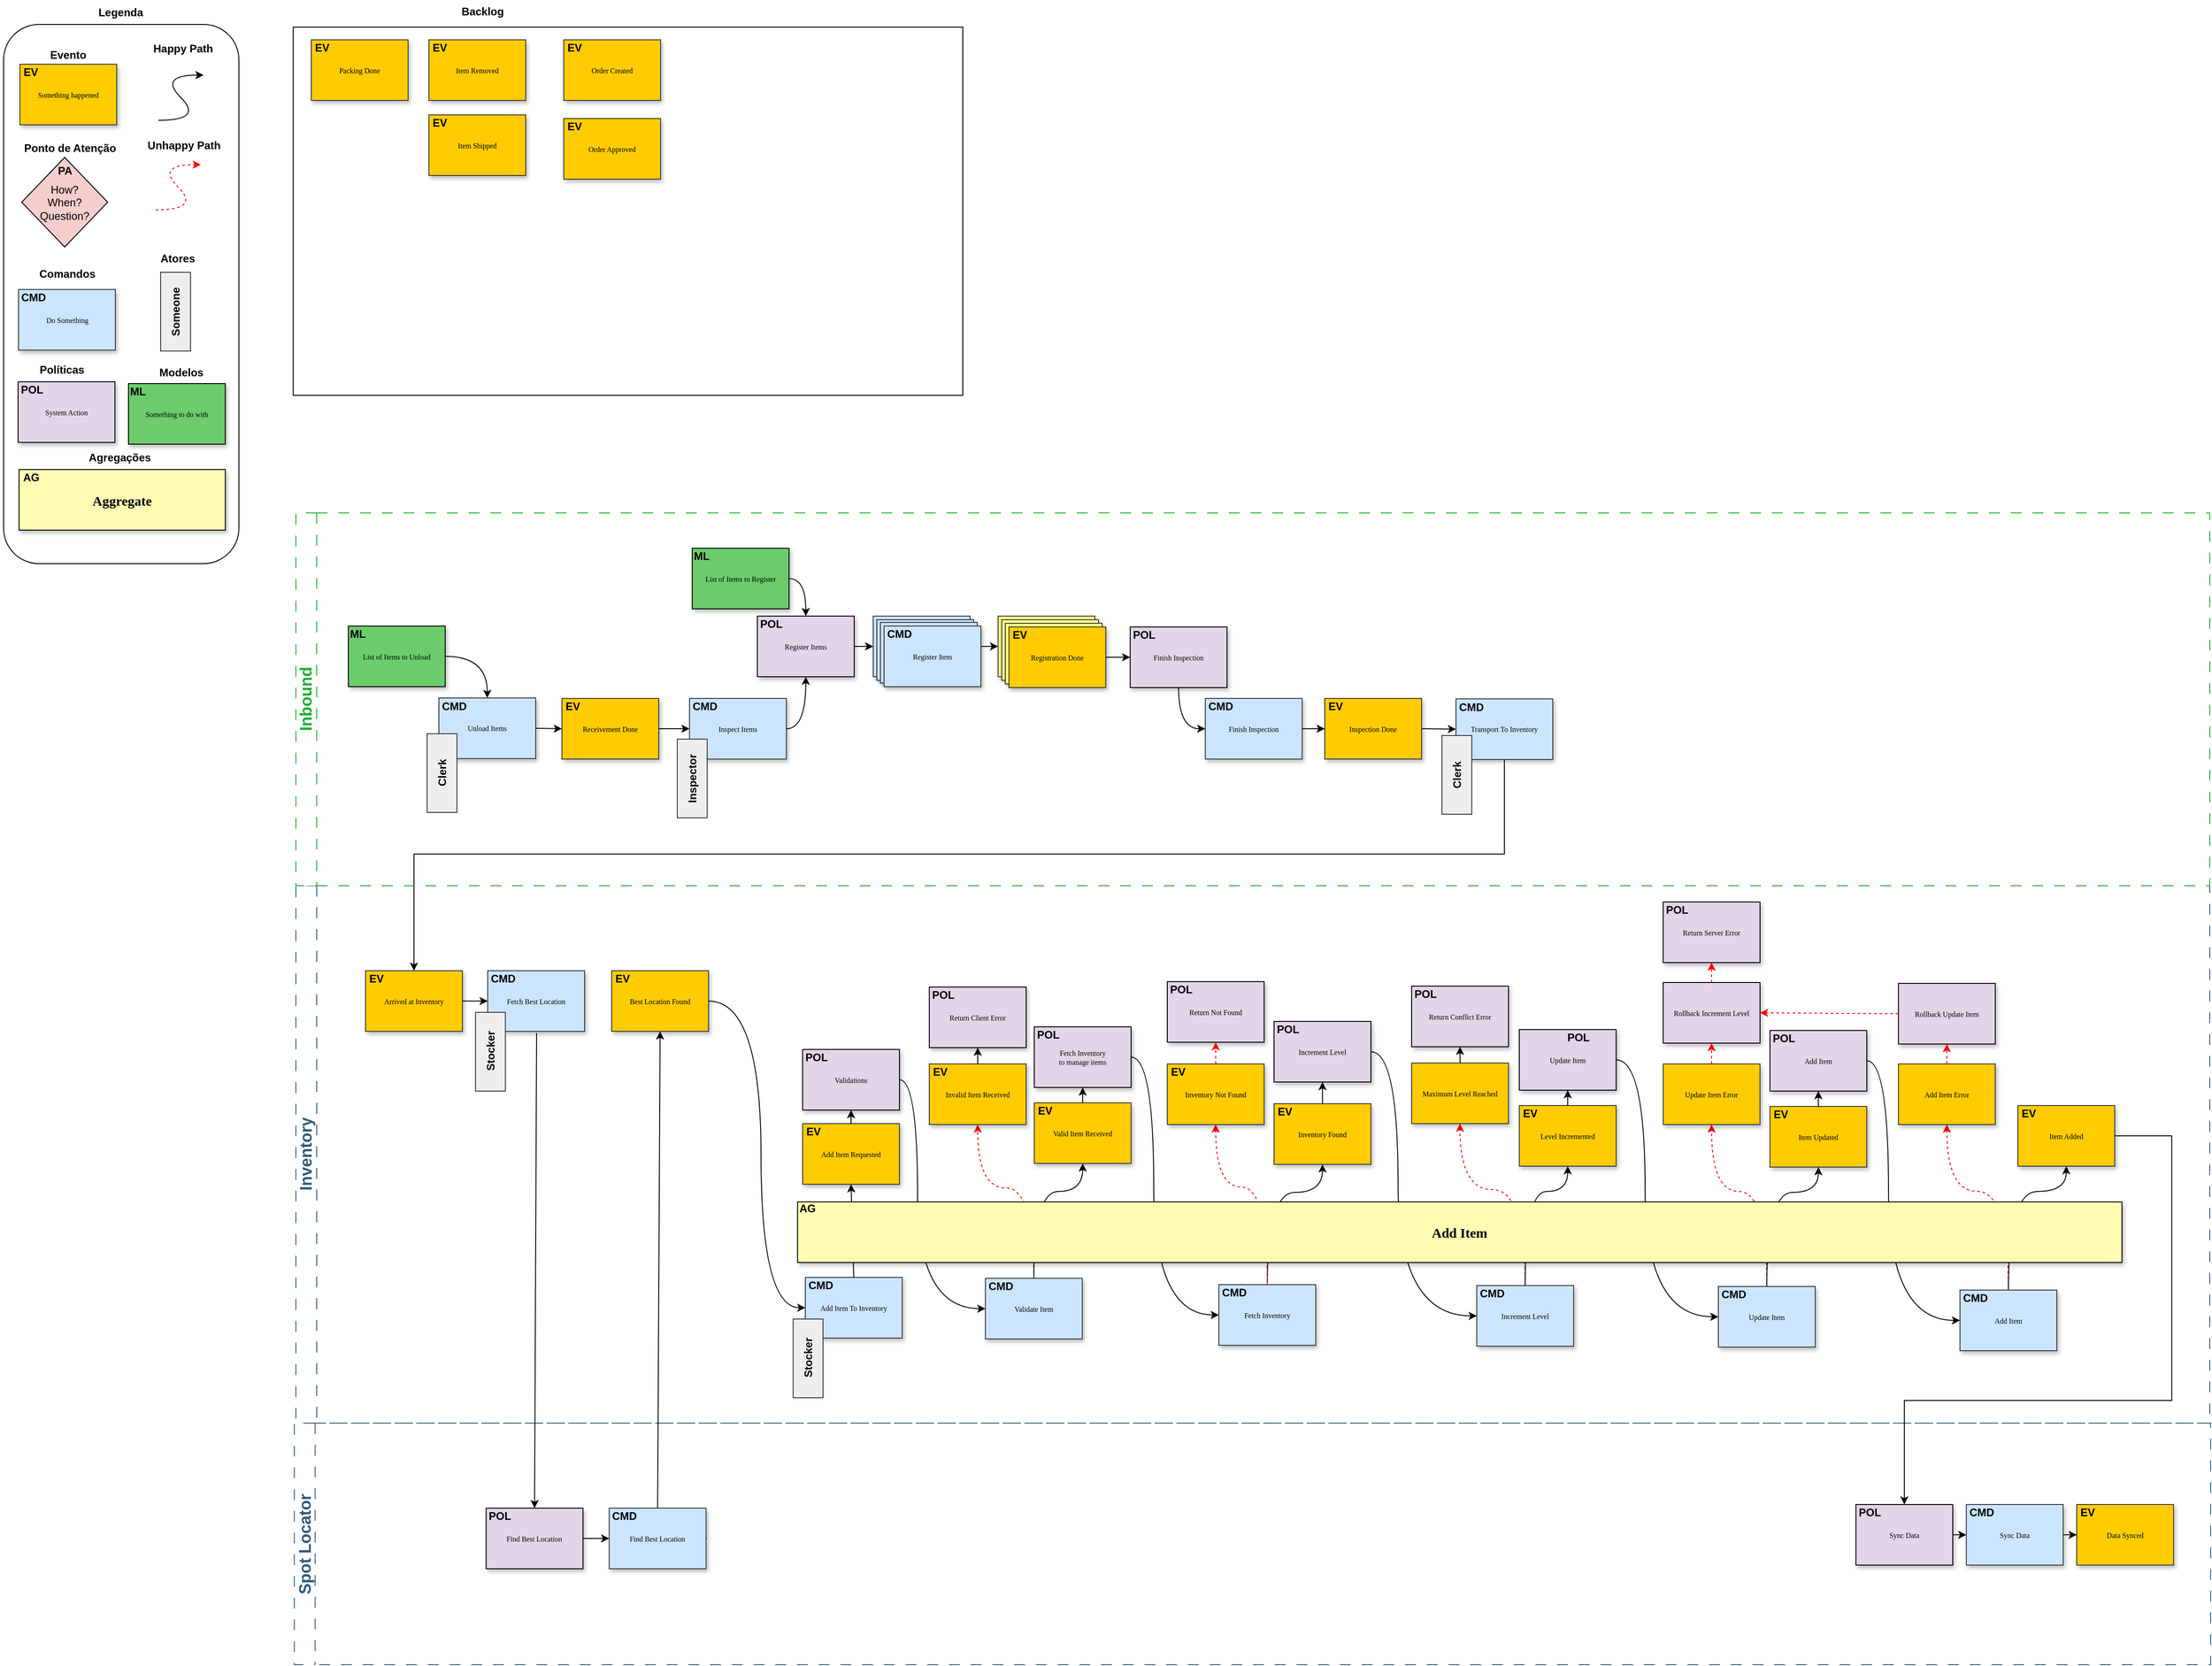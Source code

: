 <mxfile version="24.8.6">
  <diagram name="Page-1" id="edf60f1a-56cd-e834-aa8a-f176f3a09ee4">
    <mxGraphModel dx="2178" dy="1268" grid="0" gridSize="10" guides="1" tooltips="1" connect="1" arrows="1" fold="1" page="0" pageScale="1" pageWidth="1100" pageHeight="850" background="none" math="0" shadow="0">
      <root>
        <mxCell id="0" />
        <mxCell id="1" parent="0" />
        <mxCell id="UvYdvXC9V9JpaANX5KSN-6" value="" style="rounded=1;whiteSpace=wrap;html=1;" parent="1" vertex="1">
          <mxGeometry x="-319" y="-276" width="260" height="596" as="geometry" />
        </mxCell>
        <mxCell id="UvYdvXC9V9JpaANX5KSN-3" value="" style="group" parent="1" vertex="1" connectable="0">
          <mxGeometry x="-309" y="-236" width="115" height="71" as="geometry" />
        </mxCell>
        <mxCell id="UvYdvXC9V9JpaANX5KSN-1" value="Something happened" style="whiteSpace=wrap;html=1;rounded=0;shadow=1;labelBackgroundColor=none;strokeWidth=1;fontFamily=Verdana;fontSize=8;align=center;fillColor=#ffcc04;strokeColor=#36393d;" parent="UvYdvXC9V9JpaANX5KSN-3" vertex="1">
          <mxGeometry x="8" y="4" width="107" height="67" as="geometry" />
        </mxCell>
        <mxCell id="UvYdvXC9V9JpaANX5KSN-2" value="&lt;b&gt;&amp;nbsp;EV&lt;/b&gt;" style="text;html=1;align=center;verticalAlign=middle;resizable=0;points=[];autosize=1;strokeColor=none;fillColor=none;" parent="UvYdvXC9V9JpaANX5KSN-3" vertex="1">
          <mxGeometry x="-1" width="37" height="26" as="geometry" />
        </mxCell>
        <mxCell id="UvYdvXC9V9JpaANX5KSN-4" value="&lt;b&gt;Evento&lt;/b&gt;" style="text;html=1;align=center;verticalAlign=middle;resizable=0;points=[];autosize=1;strokeColor=none;fillColor=none;" parent="1" vertex="1">
          <mxGeometry x="-277" y="-255" width="58" height="26" as="geometry" />
        </mxCell>
        <mxCell id="UvYdvXC9V9JpaANX5KSN-7" value="&lt;b&gt;Legenda&lt;/b&gt;" style="text;html=1;align=center;verticalAlign=middle;resizable=0;points=[];autosize=1;strokeColor=none;fillColor=none;" parent="1" vertex="1">
          <mxGeometry x="-224" y="-302" width="67" height="26" as="geometry" />
        </mxCell>
        <mxCell id="UvYdvXC9V9JpaANX5KSN-8" value="" style="curved=1;endArrow=classic;html=1;rounded=0;" parent="1" edge="1">
          <mxGeometry width="50" height="50" relative="1" as="geometry">
            <mxPoint x="-148" y="-170" as="sourcePoint" />
            <mxPoint x="-98" y="-220" as="targetPoint" />
            <Array as="points">
              <mxPoint x="-98" y="-170" />
              <mxPoint x="-148" y="-220" />
            </Array>
          </mxGeometry>
        </mxCell>
        <mxCell id="UvYdvXC9V9JpaANX5KSN-9" value="&lt;b&gt;Happy Path&lt;/b&gt;" style="text;html=1;align=center;verticalAlign=middle;resizable=0;points=[];autosize=1;strokeColor=none;fillColor=none;" parent="1" vertex="1">
          <mxGeometry x="-163" y="-262" width="84" height="26" as="geometry" />
        </mxCell>
        <mxCell id="UvYdvXC9V9JpaANX5KSN-10" value="" style="curved=1;endArrow=classic;html=1;rounded=0;fontColor=#FF0000;strokeColor=#FF0000;dashed=1;" parent="1" edge="1">
          <mxGeometry width="50" height="50" relative="1" as="geometry">
            <mxPoint x="-151" y="-71" as="sourcePoint" />
            <mxPoint x="-101" y="-121" as="targetPoint" />
            <Array as="points">
              <mxPoint x="-101" y="-71" />
              <mxPoint x="-151" y="-121" />
            </Array>
          </mxGeometry>
        </mxCell>
        <mxCell id="UvYdvXC9V9JpaANX5KSN-11" value="&lt;b&gt;Unhappy Path&lt;/b&gt;" style="text;html=1;align=center;verticalAlign=middle;resizable=0;points=[];autosize=1;strokeColor=none;fillColor=none;" parent="1" vertex="1">
          <mxGeometry x="-170" y="-155" width="99" height="26" as="geometry" />
        </mxCell>
        <mxCell id="UvYdvXC9V9JpaANX5KSN-16" value="&lt;b&gt;Ponto de Atenção&lt;/b&gt;" style="text;html=1;align=center;verticalAlign=middle;resizable=0;points=[];autosize=1;strokeColor=none;fillColor=none;" parent="1" vertex="1">
          <mxGeometry x="-306" y="-152" width="120" height="26" as="geometry" />
        </mxCell>
        <mxCell id="UvYdvXC9V9JpaANX5KSN-19" value="" style="group" parent="1" vertex="1" connectable="0">
          <mxGeometry x="-299" y="-129" width="95" height="99" as="geometry" />
        </mxCell>
        <mxCell id="UvYdvXC9V9JpaANX5KSN-22" value="" style="group" parent="UvYdvXC9V9JpaANX5KSN-19" vertex="1" connectable="0">
          <mxGeometry width="95" height="99" as="geometry" />
        </mxCell>
        <mxCell id="UvYdvXC9V9JpaANX5KSN-17" value="How?&lt;br&gt;When?&lt;br&gt;Question?" style="rhombus;whiteSpace=wrap;html=1;fillColor=#f8cecc;strokeColor=#000000;" parent="UvYdvXC9V9JpaANX5KSN-22" vertex="1">
          <mxGeometry width="95" height="99" as="geometry" />
        </mxCell>
        <mxCell id="UvYdvXC9V9JpaANX5KSN-21" value="&lt;b&gt;PA&lt;/b&gt;" style="text;html=1;align=center;verticalAlign=middle;whiteSpace=wrap;rounded=0;" parent="UvYdvXC9V9JpaANX5KSN-22" vertex="1">
          <mxGeometry x="17.5" width="60" height="30" as="geometry" />
        </mxCell>
        <mxCell id="UvYdvXC9V9JpaANX5KSN-23" value="&lt;b&gt;Atores&lt;/b&gt;" style="text;html=1;align=center;verticalAlign=middle;resizable=0;points=[];autosize=1;strokeColor=none;fillColor=none;" parent="1" vertex="1">
          <mxGeometry x="-155" y="-30" width="56" height="26" as="geometry" />
        </mxCell>
        <mxCell id="UvYdvXC9V9JpaANX5KSN-31" value="" style="group" parent="1" vertex="1" connectable="0">
          <mxGeometry x="-159" y="-2" width="60" height="87" as="geometry" />
        </mxCell>
        <mxCell id="UvYdvXC9V9JpaANX5KSN-24" value="" style="rounded=0;whiteSpace=wrap;html=1;direction=north;fillColor=#eeeeee;strokeColor=#36393d;" parent="UvYdvXC9V9JpaANX5KSN-31" vertex="1">
          <mxGeometry x="13.5" width="33" height="87" as="geometry" />
        </mxCell>
        <mxCell id="UvYdvXC9V9JpaANX5KSN-25" value="&lt;b&gt;Someone&lt;/b&gt;" style="text;html=1;align=center;verticalAlign=middle;whiteSpace=wrap;rounded=0;direction=east;horizontal=0;" parent="UvYdvXC9V9JpaANX5KSN-31" vertex="1">
          <mxGeometry y="28.5" width="60" height="30" as="geometry" />
        </mxCell>
        <mxCell id="UvYdvXC9V9JpaANX5KSN-34" value="" style="group" parent="1" vertex="1" connectable="0">
          <mxGeometry x="-310.5" y="13" width="115" height="71" as="geometry" />
        </mxCell>
        <mxCell id="UvYdvXC9V9JpaANX5KSN-35" value="Do Something" style="whiteSpace=wrap;html=1;rounded=0;shadow=1;labelBackgroundColor=none;strokeWidth=1;fontFamily=Verdana;fontSize=8;align=center;fillColor=#cce5ff;strokeColor=#36393d;" parent="UvYdvXC9V9JpaANX5KSN-34" vertex="1">
          <mxGeometry x="8" y="4" width="107" height="67" as="geometry" />
        </mxCell>
        <mxCell id="UvYdvXC9V9JpaANX5KSN-36" value="&lt;b&gt;&amp;nbsp; &amp;nbsp; CMD&lt;/b&gt;" style="text;html=1;align=center;verticalAlign=middle;resizable=0;points=[];autosize=1;strokeColor=none;fillColor=none;" parent="UvYdvXC9V9JpaANX5KSN-34" vertex="1">
          <mxGeometry x="-12" width="59" height="26" as="geometry" />
        </mxCell>
        <mxCell id="UvYdvXC9V9JpaANX5KSN-37" value="&lt;b&gt;Comandos&lt;/b&gt;" style="text;html=1;align=center;verticalAlign=middle;resizable=0;points=[];autosize=1;strokeColor=none;fillColor=none;" parent="1" vertex="1">
          <mxGeometry x="-289" y="-13" width="80" height="26" as="geometry" />
        </mxCell>
        <mxCell id="UvYdvXC9V9JpaANX5KSN-38" value="" style="group" parent="1" vertex="1" connectable="0">
          <mxGeometry x="-311" y="115" width="115" height="71" as="geometry" />
        </mxCell>
        <mxCell id="UvYdvXC9V9JpaANX5KSN-39" value="System Action" style="whiteSpace=wrap;html=1;rounded=0;shadow=1;labelBackgroundColor=none;strokeWidth=1;fontFamily=Verdana;fontSize=8;align=center;fillColor=#e1d5e7;strokeColor=#000000;" parent="UvYdvXC9V9JpaANX5KSN-38" vertex="1">
          <mxGeometry x="8" y="4" width="107" height="67" as="geometry" />
        </mxCell>
        <mxCell id="UvYdvXC9V9JpaANX5KSN-40" value="&lt;b&gt;&amp;nbsp; &amp;nbsp;POL&lt;/b&gt;" style="text;html=1;align=center;verticalAlign=middle;resizable=0;points=[];autosize=1;strokeColor=none;fillColor=none;" parent="UvYdvXC9V9JpaANX5KSN-38" vertex="1">
          <mxGeometry x="-9" width="53" height="26" as="geometry" />
        </mxCell>
        <mxCell id="UvYdvXC9V9JpaANX5KSN-41" value="&lt;b&gt;Políticas&lt;/b&gt;" style="text;html=1;align=center;verticalAlign=middle;resizable=0;points=[];autosize=1;strokeColor=none;fillColor=none;" parent="UvYdvXC9V9JpaANX5KSN-38" vertex="1">
          <mxGeometry x="22" y="-22" width="67" height="26" as="geometry" />
        </mxCell>
        <mxCell id="qOPOpXC2RDUtYu1VSv0n-13" value="" style="group" parent="1" vertex="1" connectable="0">
          <mxGeometry x="1133" y="465" width="115" height="71" as="geometry" />
        </mxCell>
        <mxCell id="qOPOpXC2RDUtYu1VSv0n-14" value="Inspection Done" style="whiteSpace=wrap;html=1;rounded=0;shadow=1;labelBackgroundColor=none;strokeWidth=1;fontFamily=Verdana;fontSize=8;align=center;fillColor=#ffcc04;strokeColor=#36393d;" parent="qOPOpXC2RDUtYu1VSv0n-13" vertex="1">
          <mxGeometry x="8" y="4" width="107" height="67" as="geometry" />
        </mxCell>
        <mxCell id="qOPOpXC2RDUtYu1VSv0n-15" value="&lt;b&gt;&amp;nbsp;EV&lt;/b&gt;" style="text;html=1;align=center;verticalAlign=middle;resizable=0;points=[];autosize=1;strokeColor=none;fillColor=none;" parent="qOPOpXC2RDUtYu1VSv0n-13" vertex="1">
          <mxGeometry x="-1" width="37" height="26" as="geometry" />
        </mxCell>
        <mxCell id="qOPOpXC2RDUtYu1VSv0n-47" value="" style="group" parent="1" vertex="1" connectable="0">
          <mxGeometry x="133" y="507" width="136" height="88" as="geometry" />
        </mxCell>
        <mxCell id="qOPOpXC2RDUtYu1VSv0n-37" value="" style="group" parent="qOPOpXC2RDUtYu1VSv0n-47" vertex="1" connectable="0">
          <mxGeometry x="51" width="85" height="87" as="geometry" />
        </mxCell>
        <mxCell id="qOPOpXC2RDUtYu1VSv0n-41" value="" style="group" parent="qOPOpXC2RDUtYu1VSv0n-37" vertex="1" connectable="0">
          <mxGeometry x="-30" y="-42.5" width="115" height="71" as="geometry" />
        </mxCell>
        <mxCell id="qOPOpXC2RDUtYu1VSv0n-42" value="Unload Items" style="whiteSpace=wrap;html=1;rounded=0;shadow=1;labelBackgroundColor=none;strokeWidth=1;fontFamily=Verdana;fontSize=8;align=center;fillColor=#cce5ff;strokeColor=#36393d;" parent="qOPOpXC2RDUtYu1VSv0n-41" vertex="1">
          <mxGeometry x="8" y="4" width="107" height="67" as="geometry" />
        </mxCell>
        <mxCell id="qOPOpXC2RDUtYu1VSv0n-43" value="&lt;b&gt;&amp;nbsp; &amp;nbsp; CMD&lt;/b&gt;" style="text;html=1;align=center;verticalAlign=middle;resizable=0;points=[];autosize=1;strokeColor=none;fillColor=none;" parent="qOPOpXC2RDUtYu1VSv0n-41" vertex="1">
          <mxGeometry x="-12" width="59" height="26" as="geometry" />
        </mxCell>
        <mxCell id="LNb6rPcfTljutYDApY-M-1" value="" style="group" parent="qOPOpXC2RDUtYu1VSv0n-47" vertex="1" connectable="0">
          <mxGeometry x="2.5" y="1" width="60" height="87" as="geometry" />
        </mxCell>
        <mxCell id="LNb6rPcfTljutYDApY-M-2" value="" style="rounded=0;whiteSpace=wrap;html=1;direction=north;fillColor=#eeeeee;strokeColor=#36393d;" parent="LNb6rPcfTljutYDApY-M-1" vertex="1">
          <mxGeometry x="13.5" width="33" height="87" as="geometry" />
        </mxCell>
        <mxCell id="LNb6rPcfTljutYDApY-M-3" value="&lt;b&gt;Clerk&lt;/b&gt;" style="text;html=1;align=center;verticalAlign=middle;whiteSpace=wrap;rounded=0;direction=east;horizontal=0;" parent="LNb6rPcfTljutYDApY-M-1" vertex="1">
          <mxGeometry y="28.5" width="60" height="30" as="geometry" />
        </mxCell>
        <mxCell id="qOPOpXC2RDUtYu1VSv0n-48" value="" style="group" parent="1" vertex="1" connectable="0">
          <mxGeometry x="290" y="465" width="115" height="71" as="geometry" />
        </mxCell>
        <mxCell id="qOPOpXC2RDUtYu1VSv0n-49" value="Receivement Done" style="whiteSpace=wrap;html=1;rounded=0;shadow=1;labelBackgroundColor=none;strokeWidth=1;fontFamily=Verdana;fontSize=8;align=center;fillColor=#ffcc04;strokeColor=#36393d;" parent="qOPOpXC2RDUtYu1VSv0n-48" vertex="1">
          <mxGeometry x="8" y="4" width="107" height="67" as="geometry" />
        </mxCell>
        <mxCell id="qOPOpXC2RDUtYu1VSv0n-50" value="&lt;b&gt;&amp;nbsp;EV&lt;/b&gt;" style="text;html=1;align=center;verticalAlign=middle;resizable=0;points=[];autosize=1;strokeColor=none;fillColor=none;" parent="qOPOpXC2RDUtYu1VSv0n-48" vertex="1">
          <mxGeometry x="-1" width="37" height="26" as="geometry" />
        </mxCell>
        <mxCell id="qOPOpXC2RDUtYu1VSv0n-52" value="" style="endArrow=classic;html=1;rounded=0;exitX=1;exitY=0.5;exitDx=0;exitDy=0;entryX=0;entryY=0.5;entryDx=0;entryDy=0;" parent="1" source="qOPOpXC2RDUtYu1VSv0n-42" target="qOPOpXC2RDUtYu1VSv0n-49" edge="1">
          <mxGeometry width="50" height="50" relative="1" as="geometry">
            <mxPoint x="346" y="237" as="sourcePoint" />
            <mxPoint x="396" y="187" as="targetPoint" />
          </mxGeometry>
        </mxCell>
        <mxCell id="qOPOpXC2RDUtYu1VSv0n-53" value="" style="group;rounded=0;" parent="1" vertex="1" connectable="0">
          <mxGeometry x="-189" y="117" width="115" height="71" as="geometry" />
        </mxCell>
        <mxCell id="qOPOpXC2RDUtYu1VSv0n-54" value="Something to do with" style="whiteSpace=wrap;html=1;rounded=0;shadow=1;labelBackgroundColor=none;strokeWidth=1;fontFamily=Verdana;fontSize=8;align=center;fillColor=#6ccc6c;strokeColor=#000000;" parent="qOPOpXC2RDUtYu1VSv0n-53" vertex="1">
          <mxGeometry x="8" y="4" width="107" height="67" as="geometry" />
        </mxCell>
        <mxCell id="qOPOpXC2RDUtYu1VSv0n-55" value="&lt;b&gt;ML&lt;/b&gt;" style="text;html=1;align=center;verticalAlign=middle;resizable=0;points=[];autosize=1;strokeColor=none;fillColor=none;" parent="qOPOpXC2RDUtYu1VSv0n-53" vertex="1">
          <mxGeometry width="35" height="26" as="geometry" />
        </mxCell>
        <mxCell id="qOPOpXC2RDUtYu1VSv0n-56" value="&lt;b&gt;Modelos&lt;/b&gt;" style="text;html=1;align=center;verticalAlign=middle;resizable=0;points=[];autosize=1;strokeColor=none;fillColor=none;" parent="1" vertex="1">
          <mxGeometry x="-157" y="96" width="67" height="26" as="geometry" />
        </mxCell>
        <mxCell id="qOPOpXC2RDUtYu1VSv0n-62" value="" style="endArrow=classic;html=1;rounded=0;edgeStyle=orthogonalEdgeStyle;exitX=1;exitY=0.5;exitDx=0;exitDy=0;entryX=0.5;entryY=0;entryDx=0;entryDy=0;curved=1;" parent="1" source="qOPOpXC2RDUtYu1VSv0n-58" target="qOPOpXC2RDUtYu1VSv0n-42" edge="1">
          <mxGeometry width="50" height="50" relative="1" as="geometry">
            <mxPoint x="-14" y="728" as="sourcePoint" />
            <mxPoint x="224" y="451" as="targetPoint" />
          </mxGeometry>
        </mxCell>
        <mxCell id="qOPOpXC2RDUtYu1VSv0n-63" value="" style="endArrow=classic;html=1;rounded=0;exitX=1;exitY=0.5;exitDx=0;exitDy=0;entryX=0;entryY=0.5;entryDx=0;entryDy=0;" parent="1" source="qOPOpXC2RDUtYu1VSv0n-49" target="qOPOpXC2RDUtYu1VSv0n-65" edge="1">
          <mxGeometry width="50" height="50" relative="1" as="geometry">
            <mxPoint x="279" y="513" as="sourcePoint" />
            <mxPoint x="431" y="503" as="targetPoint" />
          </mxGeometry>
        </mxCell>
        <mxCell id="qOPOpXC2RDUtYu1VSv0n-68" value="" style="group" parent="1" vertex="1" connectable="0">
          <mxGeometry x="412" y="465" width="134" height="136" as="geometry" />
        </mxCell>
        <mxCell id="qOPOpXC2RDUtYu1VSv0n-64" value="" style="group" parent="qOPOpXC2RDUtYu1VSv0n-68" vertex="1" connectable="0">
          <mxGeometry x="19" width="115" height="71" as="geometry" />
        </mxCell>
        <mxCell id="qOPOpXC2RDUtYu1VSv0n-65" value="Inspect Items" style="whiteSpace=wrap;html=1;rounded=0;shadow=1;labelBackgroundColor=none;strokeWidth=1;fontFamily=Verdana;fontSize=8;align=center;fillColor=#cce5ff;strokeColor=#36393d;" parent="qOPOpXC2RDUtYu1VSv0n-64" vertex="1">
          <mxGeometry x="8" y="4" width="107" height="67" as="geometry" />
        </mxCell>
        <mxCell id="qOPOpXC2RDUtYu1VSv0n-66" value="&lt;b&gt;&amp;nbsp; &amp;nbsp; CMD&lt;/b&gt;" style="text;html=1;align=center;verticalAlign=middle;resizable=0;points=[];autosize=1;strokeColor=none;fillColor=none;" parent="qOPOpXC2RDUtYu1VSv0n-64" vertex="1">
          <mxGeometry x="-12" width="59" height="26" as="geometry" />
        </mxCell>
        <mxCell id="qOPOpXC2RDUtYu1VSv0n-34" value="" style="group" parent="qOPOpXC2RDUtYu1VSv0n-68" vertex="1" connectable="0">
          <mxGeometry y="49" width="60" height="87" as="geometry" />
        </mxCell>
        <mxCell id="qOPOpXC2RDUtYu1VSv0n-35" value="" style="rounded=0;whiteSpace=wrap;html=1;direction=north;fillColor=#eeeeee;strokeColor=#36393d;" parent="qOPOpXC2RDUtYu1VSv0n-34" vertex="1">
          <mxGeometry x="13.5" width="33" height="87" as="geometry" />
        </mxCell>
        <mxCell id="qOPOpXC2RDUtYu1VSv0n-36" value="&lt;b&gt;Inspector&lt;/b&gt;" style="text;html=1;align=center;verticalAlign=middle;whiteSpace=wrap;rounded=0;direction=east;horizontal=0;" parent="qOPOpXC2RDUtYu1VSv0n-34" vertex="1">
          <mxGeometry y="28.5" width="60" height="30" as="geometry" />
        </mxCell>
        <mxCell id="qOPOpXC2RDUtYu1VSv0n-69" value="" style="endArrow=classic;html=1;rounded=0;exitX=1;exitY=0.5;exitDx=0;exitDy=0;entryX=0.5;entryY=1;entryDx=0;entryDy=0;edgeStyle=orthogonalEdgeStyle;curved=1;" parent="1" source="qOPOpXC2RDUtYu1VSv0n-65" target="qOPOpXC2RDUtYu1VSv0n-71" edge="1">
          <mxGeometry width="50" height="50" relative="1" as="geometry">
            <mxPoint x="415" y="513" as="sourcePoint" />
            <mxPoint x="449" y="513" as="targetPoint" />
          </mxGeometry>
        </mxCell>
        <mxCell id="qOPOpXC2RDUtYu1VSv0n-70" value="" style="group" parent="1" vertex="1" connectable="0">
          <mxGeometry x="506" y="374" width="115" height="71" as="geometry" />
        </mxCell>
        <mxCell id="qOPOpXC2RDUtYu1VSv0n-71" value="Register Items" style="whiteSpace=wrap;html=1;rounded=0;shadow=1;labelBackgroundColor=none;strokeWidth=1;fontFamily=Verdana;fontSize=8;align=center;fillColor=#e1d5e7;strokeColor=#000000;" parent="qOPOpXC2RDUtYu1VSv0n-70" vertex="1">
          <mxGeometry x="8" y="4" width="107" height="67" as="geometry" />
        </mxCell>
        <mxCell id="qOPOpXC2RDUtYu1VSv0n-72" value="&lt;b&gt;&amp;nbsp; &amp;nbsp;POL&lt;/b&gt;" style="text;html=1;align=center;verticalAlign=middle;resizable=0;points=[];autosize=1;strokeColor=none;fillColor=none;" parent="qOPOpXC2RDUtYu1VSv0n-70" vertex="1">
          <mxGeometry x="-9" width="53" height="26" as="geometry" />
        </mxCell>
        <mxCell id="jbYfAuRGhVfDRyPNWB-G-1" value="" style="group" parent="1" vertex="1" connectable="0">
          <mxGeometry x="772" y="374" width="127" height="83" as="geometry" />
        </mxCell>
        <mxCell id="jbYfAuRGhVfDRyPNWB-G-2" value="Registration Done" style="whiteSpace=wrap;html=1;rounded=0;shadow=1;labelBackgroundColor=none;strokeWidth=1;fontFamily=Verdana;fontSize=8;align=center;fillColor=#ffff88;strokeColor=#36393d;" parent="jbYfAuRGhVfDRyPNWB-G-1" vertex="1">
          <mxGeometry x="8" y="4" width="107" height="67" as="geometry" />
        </mxCell>
        <mxCell id="jbYfAuRGhVfDRyPNWB-G-3" value="&lt;b&gt;&amp;nbsp;EV&lt;/b&gt;" style="text;html=1;align=center;verticalAlign=middle;resizable=0;points=[];autosize=1;strokeColor=none;fillColor=none;" parent="jbYfAuRGhVfDRyPNWB-G-1" vertex="1">
          <mxGeometry x="-1" width="37" height="26" as="geometry" />
        </mxCell>
        <mxCell id="jbYfAuRGhVfDRyPNWB-G-24" value="" style="group" parent="jbYfAuRGhVfDRyPNWB-G-1" vertex="1" connectable="0">
          <mxGeometry x="4" y="4" width="123" height="79" as="geometry" />
        </mxCell>
        <mxCell id="jbYfAuRGhVfDRyPNWB-G-25" value="Registration Done" style="whiteSpace=wrap;html=1;rounded=0;shadow=1;labelBackgroundColor=none;strokeWidth=1;fontFamily=Verdana;fontSize=8;align=center;fillColor=#ffff88;strokeColor=#36393d;" parent="jbYfAuRGhVfDRyPNWB-G-24" vertex="1">
          <mxGeometry x="8" y="4" width="107" height="67" as="geometry" />
        </mxCell>
        <mxCell id="jbYfAuRGhVfDRyPNWB-G-26" value="&lt;b&gt;&amp;nbsp;EV&lt;/b&gt;" style="text;html=1;align=center;verticalAlign=middle;resizable=0;points=[];autosize=1;strokeColor=none;fillColor=none;" parent="jbYfAuRGhVfDRyPNWB-G-24" vertex="1">
          <mxGeometry x="-1" width="37" height="26" as="geometry" />
        </mxCell>
        <mxCell id="jbYfAuRGhVfDRyPNWB-G-27" value="" style="group" parent="jbYfAuRGhVfDRyPNWB-G-24" vertex="1" connectable="0">
          <mxGeometry x="4" y="4" width="119" height="75" as="geometry" />
        </mxCell>
        <mxCell id="jbYfAuRGhVfDRyPNWB-G-28" value="Registration Done" style="whiteSpace=wrap;html=1;rounded=0;shadow=1;labelBackgroundColor=none;strokeWidth=1;fontFamily=Verdana;fontSize=8;align=center;fillColor=#ffff88;strokeColor=#36393d;" parent="jbYfAuRGhVfDRyPNWB-G-27" vertex="1">
          <mxGeometry x="8" y="4" width="107" height="67" as="geometry" />
        </mxCell>
        <mxCell id="jbYfAuRGhVfDRyPNWB-G-29" value="&lt;b&gt;&amp;nbsp;EV&lt;/b&gt;" style="text;html=1;align=center;verticalAlign=middle;resizable=0;points=[];autosize=1;strokeColor=none;fillColor=none;" parent="jbYfAuRGhVfDRyPNWB-G-27" vertex="1">
          <mxGeometry x="-1" width="37" height="26" as="geometry" />
        </mxCell>
        <mxCell id="jbYfAuRGhVfDRyPNWB-G-30" value="" style="group" parent="jbYfAuRGhVfDRyPNWB-G-27" vertex="1" connectable="0">
          <mxGeometry x="4" y="4" width="115" height="71" as="geometry" />
        </mxCell>
        <mxCell id="jbYfAuRGhVfDRyPNWB-G-31" value="Registration Done" style="whiteSpace=wrap;html=1;rounded=0;shadow=1;labelBackgroundColor=none;strokeWidth=1;fontFamily=Verdana;fontSize=8;align=center;fillColor=#ffcc04;strokeColor=#36393d;" parent="jbYfAuRGhVfDRyPNWB-G-30" vertex="1">
          <mxGeometry x="8" y="4" width="107" height="67" as="geometry" />
        </mxCell>
        <mxCell id="jbYfAuRGhVfDRyPNWB-G-32" value="&lt;b&gt;&amp;nbsp;EV&lt;/b&gt;" style="text;html=1;align=center;verticalAlign=middle;resizable=0;points=[];autosize=1;strokeColor=none;fillColor=none;" parent="jbYfAuRGhVfDRyPNWB-G-30" vertex="1">
          <mxGeometry x="-1" width="37" height="26" as="geometry" />
        </mxCell>
        <mxCell id="jbYfAuRGhVfDRyPNWB-G-6" value="" style="group" parent="1" vertex="1" connectable="0">
          <mxGeometry x="634" y="374" width="115" height="71" as="geometry" />
        </mxCell>
        <mxCell id="jbYfAuRGhVfDRyPNWB-G-7" value="Register Item" style="whiteSpace=wrap;html=1;rounded=0;shadow=1;labelBackgroundColor=none;strokeWidth=1;fontFamily=Verdana;fontSize=8;align=center;fillColor=#cce5ff;strokeColor=#36393d;" parent="jbYfAuRGhVfDRyPNWB-G-6" vertex="1">
          <mxGeometry x="8" y="4" width="107" height="67" as="geometry" />
        </mxCell>
        <mxCell id="jbYfAuRGhVfDRyPNWB-G-8" value="&lt;b&gt;&amp;nbsp; &amp;nbsp; CMD&lt;/b&gt;" style="text;html=1;align=center;verticalAlign=middle;resizable=0;points=[];autosize=1;strokeColor=none;fillColor=none;" parent="jbYfAuRGhVfDRyPNWB-G-6" vertex="1">
          <mxGeometry x="-12" width="59" height="26" as="geometry" />
        </mxCell>
        <mxCell id="jbYfAuRGhVfDRyPNWB-G-9" value="" style="endArrow=classic;html=1;rounded=0;exitX=1;exitY=0.5;exitDx=0;exitDy=0;entryX=0;entryY=0.5;entryDx=0;entryDy=0;" parent="1" source="qOPOpXC2RDUtYu1VSv0n-71" target="jbYfAuRGhVfDRyPNWB-G-7" edge="1">
          <mxGeometry width="50" height="50" relative="1" as="geometry">
            <mxPoint x="765" y="486" as="sourcePoint" />
            <mxPoint x="799" y="486" as="targetPoint" />
          </mxGeometry>
        </mxCell>
        <mxCell id="jbYfAuRGhVfDRyPNWB-G-10" value="" style="endArrow=classic;html=1;rounded=0;exitX=1;exitY=0.5;exitDx=0;exitDy=0;entryX=0;entryY=0.5;entryDx=0;entryDy=0;" parent="1" source="jbYfAuRGhVfDRyPNWB-G-7" target="jbYfAuRGhVfDRyPNWB-G-2" edge="1">
          <mxGeometry width="50" height="50" relative="1" as="geometry">
            <mxPoint x="631" y="422" as="sourcePoint" />
            <mxPoint x="652" y="422" as="targetPoint" />
          </mxGeometry>
        </mxCell>
        <mxCell id="jbYfAuRGhVfDRyPNWB-G-11" value="" style="group;rounded=0;" parent="1" vertex="1" connectable="0">
          <mxGeometry x="434" y="299" width="115" height="71" as="geometry" />
        </mxCell>
        <mxCell id="jbYfAuRGhVfDRyPNWB-G-12" value="List of Items to Register" style="whiteSpace=wrap;html=1;rounded=0;shadow=1;labelBackgroundColor=none;strokeWidth=1;fontFamily=Verdana;fontSize=8;align=center;fillColor=#6ccc6c;strokeColor=#000000;" parent="jbYfAuRGhVfDRyPNWB-G-11" vertex="1">
          <mxGeometry x="8" y="4" width="107" height="67" as="geometry" />
        </mxCell>
        <mxCell id="jbYfAuRGhVfDRyPNWB-G-13" value="&lt;b&gt;ML&lt;/b&gt;" style="text;html=1;align=center;verticalAlign=middle;resizable=0;points=[];autosize=1;strokeColor=none;fillColor=none;" parent="jbYfAuRGhVfDRyPNWB-G-11" vertex="1">
          <mxGeometry width="35" height="26" as="geometry" />
        </mxCell>
        <mxCell id="jbYfAuRGhVfDRyPNWB-G-14" value="" style="endArrow=classic;html=1;rounded=0;edgeStyle=orthogonalEdgeStyle;exitX=1;exitY=0.5;exitDx=0;exitDy=0;entryX=0.5;entryY=0;entryDx=0;entryDy=0;curved=1;" parent="1" source="jbYfAuRGhVfDRyPNWB-G-12" target="qOPOpXC2RDUtYu1VSv0n-71" edge="1">
          <mxGeometry width="50" height="50" relative="1" as="geometry">
            <mxPoint x="566.52" y="331" as="sourcePoint" />
            <mxPoint x="633.52" y="370" as="targetPoint" />
          </mxGeometry>
        </mxCell>
        <mxCell id="jbYfAuRGhVfDRyPNWB-G-15" value="" style="group" parent="1" vertex="1" connectable="0">
          <mxGeometry x="638" y="378" width="115" height="71" as="geometry" />
        </mxCell>
        <mxCell id="jbYfAuRGhVfDRyPNWB-G-16" value="Register Item" style="whiteSpace=wrap;html=1;rounded=0;shadow=1;labelBackgroundColor=none;strokeWidth=1;fontFamily=Verdana;fontSize=8;align=center;fillColor=#cce5ff;strokeColor=#36393d;" parent="jbYfAuRGhVfDRyPNWB-G-15" vertex="1">
          <mxGeometry x="8" y="4" width="107" height="67" as="geometry" />
        </mxCell>
        <mxCell id="jbYfAuRGhVfDRyPNWB-G-17" value="&lt;b&gt;&amp;nbsp; &amp;nbsp; CMD&lt;/b&gt;" style="text;html=1;align=center;verticalAlign=middle;resizable=0;points=[];autosize=1;strokeColor=none;fillColor=none;" parent="jbYfAuRGhVfDRyPNWB-G-15" vertex="1">
          <mxGeometry x="-12" width="59" height="26" as="geometry" />
        </mxCell>
        <mxCell id="jbYfAuRGhVfDRyPNWB-G-18" value="" style="group" parent="1" vertex="1" connectable="0">
          <mxGeometry x="642" y="381" width="119" height="75" as="geometry" />
        </mxCell>
        <mxCell id="jbYfAuRGhVfDRyPNWB-G-19" value="Register Item" style="whiteSpace=wrap;html=1;rounded=0;shadow=1;labelBackgroundColor=none;strokeWidth=1;fontFamily=Verdana;fontSize=8;align=center;fillColor=#cce5ff;strokeColor=#36393d;" parent="jbYfAuRGhVfDRyPNWB-G-18" vertex="1">
          <mxGeometry x="8" y="4" width="107" height="67" as="geometry" />
        </mxCell>
        <mxCell id="jbYfAuRGhVfDRyPNWB-G-20" value="&lt;b&gt;&amp;nbsp; &amp;nbsp; CMD&lt;/b&gt;" style="text;html=1;align=center;verticalAlign=middle;resizable=0;points=[];autosize=1;strokeColor=none;fillColor=none;" parent="jbYfAuRGhVfDRyPNWB-G-18" vertex="1">
          <mxGeometry x="-12" width="59" height="26" as="geometry" />
        </mxCell>
        <mxCell id="jbYfAuRGhVfDRyPNWB-G-21" value="" style="group" parent="jbYfAuRGhVfDRyPNWB-G-18" vertex="1" connectable="0">
          <mxGeometry x="4" y="4" width="115" height="71" as="geometry" />
        </mxCell>
        <mxCell id="jbYfAuRGhVfDRyPNWB-G-22" value="Register Item" style="whiteSpace=wrap;html=1;rounded=0;shadow=1;labelBackgroundColor=none;strokeWidth=1;fontFamily=Verdana;fontSize=8;align=center;fillColor=#cce5ff;strokeColor=#36393d;" parent="jbYfAuRGhVfDRyPNWB-G-21" vertex="1">
          <mxGeometry x="8" y="4" width="107" height="67" as="geometry" />
        </mxCell>
        <mxCell id="jbYfAuRGhVfDRyPNWB-G-23" value="&lt;b&gt;&amp;nbsp; &amp;nbsp; CMD&lt;/b&gt;" style="text;html=1;align=center;verticalAlign=middle;resizable=0;points=[];autosize=1;strokeColor=none;fillColor=none;" parent="jbYfAuRGhVfDRyPNWB-G-21" vertex="1">
          <mxGeometry x="-12" width="59" height="26" as="geometry" />
        </mxCell>
        <mxCell id="jbYfAuRGhVfDRyPNWB-G-33" value="" style="group" parent="1" vertex="1" connectable="0">
          <mxGeometry x="918" y="386" width="115" height="71" as="geometry" />
        </mxCell>
        <mxCell id="jbYfAuRGhVfDRyPNWB-G-34" value="Finish Inspection" style="whiteSpace=wrap;html=1;rounded=0;shadow=1;labelBackgroundColor=none;strokeWidth=1;fontFamily=Verdana;fontSize=8;align=center;fillColor=#e1d5e7;strokeColor=#000000;" parent="jbYfAuRGhVfDRyPNWB-G-33" vertex="1">
          <mxGeometry x="8" y="4" width="107" height="67" as="geometry" />
        </mxCell>
        <mxCell id="jbYfAuRGhVfDRyPNWB-G-35" value="&lt;b&gt;&amp;nbsp; &amp;nbsp;POL&lt;/b&gt;" style="text;html=1;align=center;verticalAlign=middle;resizable=0;points=[];autosize=1;strokeColor=none;fillColor=none;" parent="jbYfAuRGhVfDRyPNWB-G-33" vertex="1">
          <mxGeometry x="-9" width="53" height="26" as="geometry" />
        </mxCell>
        <mxCell id="jbYfAuRGhVfDRyPNWB-G-36" value="" style="endArrow=classic;html=1;rounded=0;exitX=1;exitY=0.5;exitDx=0;exitDy=0;entryX=0;entryY=0.5;entryDx=0;entryDy=0;" parent="1" source="jbYfAuRGhVfDRyPNWB-G-31" target="jbYfAuRGhVfDRyPNWB-G-34" edge="1">
          <mxGeometry width="50" height="50" relative="1" as="geometry">
            <mxPoint x="759" y="422" as="sourcePoint" />
            <mxPoint x="790" y="422" as="targetPoint" />
          </mxGeometry>
        </mxCell>
        <mxCell id="jbYfAuRGhVfDRyPNWB-G-37" value="" style="endArrow=classic;html=1;rounded=0;exitX=0.5;exitY=1;exitDx=0;exitDy=0;edgeStyle=orthogonalEdgeStyle;curved=1;entryX=0;entryY=0.5;entryDx=0;entryDy=0;" parent="1" source="jbYfAuRGhVfDRyPNWB-G-34" target="jbYfAuRGhVfDRyPNWB-G-45" edge="1">
          <mxGeometry width="50" height="50" relative="1" as="geometry">
            <mxPoint x="556" y="513" as="sourcePoint" />
            <mxPoint x="996" y="502" as="targetPoint" />
          </mxGeometry>
        </mxCell>
        <mxCell id="jbYfAuRGhVfDRyPNWB-G-44" value="" style="group" parent="1" vertex="1" connectable="0">
          <mxGeometry x="1001" y="465" width="115" height="71" as="geometry" />
        </mxCell>
        <mxCell id="jbYfAuRGhVfDRyPNWB-G-45" value="Finish Inspection" style="whiteSpace=wrap;html=1;rounded=0;shadow=1;labelBackgroundColor=none;strokeWidth=1;fontFamily=Verdana;fontSize=8;align=center;fillColor=#cce5ff;strokeColor=#36393d;" parent="jbYfAuRGhVfDRyPNWB-G-44" vertex="1">
          <mxGeometry x="8" y="4" width="107" height="67" as="geometry" />
        </mxCell>
        <mxCell id="jbYfAuRGhVfDRyPNWB-G-46" value="&lt;b&gt;&amp;nbsp; &amp;nbsp; CMD&lt;/b&gt;" style="text;html=1;align=center;verticalAlign=middle;resizable=0;points=[];autosize=1;strokeColor=none;fillColor=none;" parent="jbYfAuRGhVfDRyPNWB-G-44" vertex="1">
          <mxGeometry x="-12" width="59" height="26" as="geometry" />
        </mxCell>
        <mxCell id="jbYfAuRGhVfDRyPNWB-G-47" value="" style="endArrow=classic;html=1;rounded=0;exitX=1;exitY=0.5;exitDx=0;exitDy=0;entryX=0;entryY=0.5;entryDx=0;entryDy=0;" parent="1" source="jbYfAuRGhVfDRyPNWB-G-45" target="qOPOpXC2RDUtYu1VSv0n-14" edge="1">
          <mxGeometry width="50" height="50" relative="1" as="geometry">
            <mxPoint x="631" y="422" as="sourcePoint" />
            <mxPoint x="652" y="422" as="targetPoint" />
          </mxGeometry>
        </mxCell>
        <mxCell id="jbYfAuRGhVfDRyPNWB-G-50" value="&lt;font style=&quot;font-size: 18px;&quot; color=&quot;#2f5b7c&quot;&gt;Inventory&lt;/font&gt;" style="swimlane;horizontal=0;whiteSpace=wrap;html=1;dashed=1;dashPattern=12 12;strokeColor=#2F5B7C;startSize=23;" parent="1" vertex="1">
          <mxGeometry x="4" y="676" width="2115" height="594" as="geometry">
            <mxRectangle x="4" y="676" width="32" height="78" as="alternateBounds" />
          </mxGeometry>
        </mxCell>
        <mxCell id="jbYfAuRGhVfDRyPNWB-G-61" value="" style="group" parent="jbYfAuRGhVfDRyPNWB-G-50" vertex="1" connectable="0">
          <mxGeometry x="69" y="90" width="115" height="71" as="geometry" />
        </mxCell>
        <mxCell id="jbYfAuRGhVfDRyPNWB-G-62" value="Arrived at Inventory" style="whiteSpace=wrap;html=1;rounded=0;shadow=1;labelBackgroundColor=none;strokeWidth=1;fontFamily=Verdana;fontSize=8;align=center;fillColor=#ffcc04;strokeColor=#36393d;" parent="jbYfAuRGhVfDRyPNWB-G-61" vertex="1">
          <mxGeometry x="8" y="4" width="107" height="67" as="geometry" />
        </mxCell>
        <mxCell id="jbYfAuRGhVfDRyPNWB-G-63" value="&lt;b&gt;&amp;nbsp;EV&lt;/b&gt;" style="text;html=1;align=center;verticalAlign=middle;resizable=0;points=[];autosize=1;strokeColor=none;fillColor=none;" parent="jbYfAuRGhVfDRyPNWB-G-61" vertex="1">
          <mxGeometry x="-1" width="37" height="26" as="geometry" />
        </mxCell>
        <mxCell id="jbYfAuRGhVfDRyPNWB-G-64" value="" style="group" parent="jbYfAuRGhVfDRyPNWB-G-50" vertex="1" connectable="0">
          <mxGeometry x="185" y="91" width="134" height="136" as="geometry" />
        </mxCell>
        <mxCell id="jbYfAuRGhVfDRyPNWB-G-65" value="" style="group" parent="jbYfAuRGhVfDRyPNWB-G-64" vertex="1" connectable="0">
          <mxGeometry x="19" y="-1" width="115" height="71" as="geometry" />
        </mxCell>
        <mxCell id="jbYfAuRGhVfDRyPNWB-G-66" value="Fetch Best Location" style="whiteSpace=wrap;html=1;rounded=0;shadow=1;labelBackgroundColor=none;strokeWidth=1;fontFamily=Verdana;fontSize=8;align=center;fillColor=#cce5ff;strokeColor=#36393d;" parent="jbYfAuRGhVfDRyPNWB-G-65" vertex="1">
          <mxGeometry x="8" y="4" width="107" height="67" as="geometry" />
        </mxCell>
        <mxCell id="jbYfAuRGhVfDRyPNWB-G-67" value="&lt;b&gt;&amp;nbsp; &amp;nbsp; CMD&lt;/b&gt;" style="text;html=1;align=center;verticalAlign=middle;resizable=0;points=[];autosize=1;strokeColor=none;fillColor=none;" parent="jbYfAuRGhVfDRyPNWB-G-65" vertex="1">
          <mxGeometry x="-12" width="59" height="26" as="geometry" />
        </mxCell>
        <mxCell id="jbYfAuRGhVfDRyPNWB-G-68" value="" style="group" parent="jbYfAuRGhVfDRyPNWB-G-64" vertex="1" connectable="0">
          <mxGeometry y="49" width="60" height="87" as="geometry" />
        </mxCell>
        <mxCell id="jbYfAuRGhVfDRyPNWB-G-69" value="" style="rounded=0;whiteSpace=wrap;html=1;direction=north;fillColor=#eeeeee;strokeColor=#36393d;" parent="jbYfAuRGhVfDRyPNWB-G-68" vertex="1">
          <mxGeometry x="13.5" width="33" height="87" as="geometry" />
        </mxCell>
        <mxCell id="jbYfAuRGhVfDRyPNWB-G-70" value="&lt;b&gt;Stocker&lt;/b&gt;" style="text;html=1;align=center;verticalAlign=middle;whiteSpace=wrap;rounded=0;direction=east;horizontal=0;" parent="jbYfAuRGhVfDRyPNWB-G-68" vertex="1">
          <mxGeometry y="27.5" width="60" height="30" as="geometry" />
        </mxCell>
        <mxCell id="jbYfAuRGhVfDRyPNWB-G-72" value="" style="endArrow=classic;html=1;rounded=0;exitX=1;exitY=0.5;exitDx=0;exitDy=0;entryX=0;entryY=0.5;entryDx=0;entryDy=0;" parent="jbYfAuRGhVfDRyPNWB-G-50" source="jbYfAuRGhVfDRyPNWB-G-62" target="jbYfAuRGhVfDRyPNWB-G-66" edge="1">
          <mxGeometry width="50" height="50" relative="1" as="geometry">
            <mxPoint x="275" y="-237" as="sourcePoint" />
            <mxPoint x="304" y="-236" as="targetPoint" />
          </mxGeometry>
        </mxCell>
        <mxCell id="jbYfAuRGhVfDRyPNWB-G-73" value="" style="group" parent="jbYfAuRGhVfDRyPNWB-G-50" vertex="1" connectable="0">
          <mxGeometry x="341" y="90" width="115" height="71" as="geometry" />
        </mxCell>
        <mxCell id="jbYfAuRGhVfDRyPNWB-G-74" value="Best Location Found" style="whiteSpace=wrap;html=1;rounded=0;shadow=1;labelBackgroundColor=none;strokeWidth=1;fontFamily=Verdana;fontSize=8;align=center;fillColor=#ffcc04;strokeColor=#36393d;" parent="jbYfAuRGhVfDRyPNWB-G-73" vertex="1">
          <mxGeometry x="8" y="4" width="107" height="67" as="geometry" />
        </mxCell>
        <mxCell id="jbYfAuRGhVfDRyPNWB-G-75" value="&lt;b&gt;&amp;nbsp;EV&lt;/b&gt;" style="text;html=1;align=center;verticalAlign=middle;resizable=0;points=[];autosize=1;strokeColor=none;fillColor=none;" parent="jbYfAuRGhVfDRyPNWB-G-73" vertex="1">
          <mxGeometry x="-1" width="37" height="26" as="geometry" />
        </mxCell>
        <mxCell id="q45H4fRGEwMucKTe-Jpv-79" value="" style="endArrow=classic;html=1;rounded=0;fontColor=#FF0000;strokeColor=#FF0000;dashed=1;entryX=0.5;entryY=1;entryDx=0;entryDy=0;exitX=0.5;exitY=0;exitDx=0;exitDy=0;edgeStyle=orthogonalEdgeStyle;curved=1;" edge="1" parent="jbYfAuRGhVfDRyPNWB-G-50" source="jbYfAuRGhVfDRyPNWB-G-154" target="q45H4fRGEwMucKTe-Jpv-74">
          <mxGeometry width="50" height="50" relative="1" as="geometry">
            <mxPoint x="1778" y="447" as="sourcePoint" />
            <mxPoint x="1712" y="341" as="targetPoint" />
            <Array as="points">
              <mxPoint x="1893" y="338" />
              <mxPoint x="1825" y="338" />
            </Array>
          </mxGeometry>
        </mxCell>
        <mxCell id="q45H4fRGEwMucKTe-Jpv-85" value="" style="endArrow=classic;html=1;rounded=0;exitX=0.5;exitY=0;exitDx=0;exitDy=0;entryX=0.5;entryY=1;entryDx=0;entryDy=0;edgeStyle=orthogonalEdgeStyle;curved=1;" edge="1" parent="jbYfAuRGhVfDRyPNWB-G-50" source="jbYfAuRGhVfDRyPNWB-G-154" target="oUgCBHYFuLOvwCdhTE31-27">
          <mxGeometry width="50" height="50" relative="1" as="geometry">
            <mxPoint x="1778" y="447" as="sourcePoint" />
            <mxPoint x="1835" y="401" as="targetPoint" />
            <Array as="points">
              <mxPoint x="1893" y="338" />
              <mxPoint x="1957" y="338" />
            </Array>
          </mxGeometry>
        </mxCell>
        <mxCell id="q45H4fRGEwMucKTe-Jpv-90" value="" style="endArrow=classic;html=1;rounded=0;exitX=1;exitY=0.5;exitDx=0;exitDy=0;edgeStyle=orthogonalEdgeStyle;entryX=0;entryY=0.5;entryDx=0;entryDy=0;curved=1;" edge="1" parent="jbYfAuRGhVfDRyPNWB-G-50" source="jbYfAuRGhVfDRyPNWB-G-92" target="oUgCBHYFuLOvwCdhTE31-34">
          <mxGeometry width="50" height="50" relative="1" as="geometry">
            <mxPoint x="1198" y="217" as="sourcePoint" />
            <mxPoint x="1315" y="486" as="targetPoint" />
            <Array as="points">
              <mxPoint x="1491" y="193" />
              <mxPoint x="1491" y="477" />
            </Array>
          </mxGeometry>
        </mxCell>
        <mxCell id="q45H4fRGEwMucKTe-Jpv-69" value="" style="endArrow=classic;html=1;rounded=0;fontColor=#FF0000;strokeColor=#FF0000;dashed=1;entryX=0.5;entryY=1;entryDx=0;entryDy=0;exitX=0.5;exitY=0;exitDx=0;exitDy=0;edgeStyle=orthogonalEdgeStyle;curved=1;" edge="1" parent="jbYfAuRGhVfDRyPNWB-G-50" source="oUgCBHYFuLOvwCdhTE31-34" target="q45H4fRGEwMucKTe-Jpv-65">
          <mxGeometry width="50" height="50" relative="1" as="geometry">
            <mxPoint x="1369" y="452" as="sourcePoint" />
            <mxPoint x="1285" y="341" as="targetPoint" />
            <Array as="points">
              <mxPoint x="1626" y="338" />
              <mxPoint x="1565" y="338" />
            </Array>
          </mxGeometry>
        </mxCell>
        <mxCell id="q45H4fRGEwMucKTe-Jpv-70" value="" style="endArrow=classic;html=1;rounded=0;exitX=0.5;exitY=0;exitDx=0;exitDy=0;entryX=0.5;entryY=1;entryDx=0;entryDy=0;edgeStyle=orthogonalEdgeStyle;curved=1;" edge="1" parent="jbYfAuRGhVfDRyPNWB-G-50" source="oUgCBHYFuLOvwCdhTE31-34" target="oUgCBHYFuLOvwCdhTE31-38">
          <mxGeometry width="50" height="50" relative="1" as="geometry">
            <mxPoint x="1369" y="452" as="sourcePoint" />
            <mxPoint x="1406" y="307" as="targetPoint" />
            <Array as="points">
              <mxPoint x="1626" y="339" />
              <mxPoint x="1683" y="339" />
            </Array>
          </mxGeometry>
        </mxCell>
        <mxCell id="q45H4fRGEwMucKTe-Jpv-60" value="" style="endArrow=classic;html=1;rounded=0;fontColor=#FF0000;strokeColor=#FF0000;dashed=1;entryX=0.5;entryY=1;entryDx=0;entryDy=0;exitX=0.5;exitY=0;exitDx=0;exitDy=0;edgeStyle=orthogonalEdgeStyle;curved=1;" edge="1" parent="jbYfAuRGhVfDRyPNWB-G-50" source="q45H4fRGEwMucKTe-Jpv-12" target="q45H4fRGEwMucKTe-Jpv-59">
          <mxGeometry width="50" height="50" relative="1" as="geometry">
            <mxPoint x="825" y="444" as="sourcePoint" />
            <mxPoint x="766" y="341" as="targetPoint" />
            <Array as="points">
              <mxPoint x="1359" y="336" />
              <mxPoint x="1287" y="336" />
            </Array>
          </mxGeometry>
        </mxCell>
        <mxCell id="q45H4fRGEwMucKTe-Jpv-64" value="" style="endArrow=classic;html=1;rounded=0;exitX=0.5;exitY=0;exitDx=0;exitDy=0;entryX=0.5;entryY=1;entryDx=0;entryDy=0;edgeStyle=orthogonalEdgeStyle;curved=1;" edge="1" parent="jbYfAuRGhVfDRyPNWB-G-50" source="q45H4fRGEwMucKTe-Jpv-12" target="O-NT9mDCUGDuOGfmqh-W-2">
          <mxGeometry width="50" height="50" relative="1" as="geometry">
            <mxPoint x="1084" y="451" as="sourcePoint" />
            <mxPoint x="1144" y="305" as="targetPoint" />
            <Array as="points">
              <mxPoint x="1359" y="338" />
              <mxPoint x="1406" y="338" />
            </Array>
          </mxGeometry>
        </mxCell>
        <mxCell id="q45H4fRGEwMucKTe-Jpv-58" value="" style="endArrow=classic;html=1;rounded=0;exitX=1;exitY=0.5;exitDx=0;exitDy=0;entryX=0;entryY=0.5;entryDx=0;entryDy=0;edgeStyle=orthogonalEdgeStyle;curved=1;" edge="1" parent="jbYfAuRGhVfDRyPNWB-G-50" source="q45H4fRGEwMucKTe-Jpv-52" target="jbYfAuRGhVfDRyPNWB-G-151">
          <mxGeometry width="50" height="50" relative="1" as="geometry">
            <mxPoint x="1175" y="181" as="sourcePoint" />
            <mxPoint x="1365" y="477" as="targetPoint" />
            <Array as="points">
              <mxPoint x="948" y="190" />
              <mxPoint x="948" y="475" />
            </Array>
          </mxGeometry>
        </mxCell>
        <mxCell id="q45H4fRGEwMucKTe-Jpv-57" value="" style="endArrow=classic;html=1;rounded=0;exitX=1;exitY=0.5;exitDx=0;exitDy=0;entryX=0;entryY=0.5;entryDx=0;entryDy=0;edgeStyle=orthogonalEdgeStyle;curved=1;" edge="1" parent="jbYfAuRGhVfDRyPNWB-G-50" source="q45H4fRGEwMucKTe-Jpv-40" target="q45H4fRGEwMucKTe-Jpv-43">
          <mxGeometry width="50" height="50" relative="1" as="geometry">
            <mxPoint x="1175" y="181" as="sourcePoint" />
            <mxPoint x="1365" y="477" as="targetPoint" />
            <Array as="points">
              <mxPoint x="687" y="214" />
              <mxPoint x="687" y="468" />
            </Array>
          </mxGeometry>
        </mxCell>
        <mxCell id="q45H4fRGEwMucKTe-Jpv-54" value="" style="endArrow=classic;html=1;rounded=0;fontColor=#FF0000;strokeColor=#FF0000;dashed=1;entryX=0.5;entryY=1;entryDx=0;entryDy=0;exitX=0.5;exitY=0;exitDx=0;exitDy=0;edgeStyle=orthogonalEdgeStyle;curved=1;" edge="1" parent="jbYfAuRGhVfDRyPNWB-G-50" source="q45H4fRGEwMucKTe-Jpv-43" target="q45H4fRGEwMucKTe-Jpv-46">
          <mxGeometry width="50" height="50" relative="1" as="geometry">
            <mxPoint x="1061" y="451" as="sourcePoint" />
            <mxPoint x="1003" y="341" as="targetPoint" />
            <Array as="points">
              <mxPoint x="816" y="334" />
              <mxPoint x="754" y="334" />
            </Array>
          </mxGeometry>
        </mxCell>
        <mxCell id="q45H4fRGEwMucKTe-Jpv-55" value="" style="endArrow=classic;html=1;rounded=0;exitX=0.5;exitY=0;exitDx=0;exitDy=0;entryX=0.5;entryY=1;entryDx=0;entryDy=0;edgeStyle=orthogonalEdgeStyle;curved=1;" edge="1" parent="jbYfAuRGhVfDRyPNWB-G-50" source="q45H4fRGEwMucKTe-Jpv-43" target="q45H4fRGEwMucKTe-Jpv-49">
          <mxGeometry width="50" height="50" relative="1" as="geometry">
            <mxPoint x="1061" y="451" as="sourcePoint" />
            <mxPoint x="1121" y="305" as="targetPoint" />
            <Array as="points">
              <mxPoint x="816" y="338" />
              <mxPoint x="870" y="338" />
            </Array>
          </mxGeometry>
        </mxCell>
        <mxCell id="q45H4fRGEwMucKTe-Jpv-20" value="" style="endArrow=classic;html=1;rounded=0;exitX=1;exitY=0.5;exitDx=0;exitDy=0;edgeStyle=orthogonalEdgeStyle;entryX=0;entryY=0.5;entryDx=0;entryDy=0;curved=1;" edge="1" parent="jbYfAuRGhVfDRyPNWB-G-50" source="jbYfAuRGhVfDRyPNWB-G-87" target="q45H4fRGEwMucKTe-Jpv-12">
          <mxGeometry width="50" height="50" relative="1" as="geometry">
            <mxPoint x="1171" y="224" as="sourcePoint" />
            <mxPoint x="1243" y="499" as="targetPoint" />
            <Array as="points">
              <mxPoint x="1218" y="184" />
              <mxPoint x="1218" y="476" />
            </Array>
          </mxGeometry>
        </mxCell>
        <mxCell id="q45H4fRGEwMucKTe-Jpv-24" value="" style="endArrow=classic;html=1;rounded=0;exitX=0.5;exitY=0;exitDx=0;exitDy=0;entryX=0.5;entryY=1;entryDx=0;entryDy=0;edgeStyle=orthogonalEdgeStyle;curved=1;" edge="1" parent="jbYfAuRGhVfDRyPNWB-G-50" source="jbYfAuRGhVfDRyPNWB-G-151" target="q45H4fRGEwMucKTe-Jpv-22">
          <mxGeometry width="50" height="50" relative="1" as="geometry">
            <mxPoint x="962" y="211" as="sourcePoint" />
            <mxPoint x="1067" y="479" as="targetPoint" />
            <Array as="points">
              <mxPoint x="1074" y="339" />
              <mxPoint x="1135" y="339" />
            </Array>
          </mxGeometry>
        </mxCell>
        <mxCell id="q45H4fRGEwMucKTe-Jpv-1" value="" style="endArrow=classic;html=1;rounded=0;fontColor=#FF0000;strokeColor=#FF0000;dashed=1;entryX=0.5;entryY=1;entryDx=0;entryDy=0;exitX=0.5;exitY=0;exitDx=0;exitDy=0;edgeStyle=orthogonalEdgeStyle;curved=1;" edge="1" parent="jbYfAuRGhVfDRyPNWB-G-50" source="jbYfAuRGhVfDRyPNWB-G-151" target="q45H4fRGEwMucKTe-Jpv-3">
          <mxGeometry width="50" height="50" relative="1" as="geometry">
            <mxPoint x="637" y="616" as="sourcePoint" />
            <mxPoint x="687" y="566" as="targetPoint" />
            <Array as="points">
              <mxPoint x="1074" y="333" />
              <mxPoint x="1017" y="333" />
            </Array>
          </mxGeometry>
        </mxCell>
        <mxCell id="oUgCBHYFuLOvwCdhTE31-45" value="" style="endArrow=classic;html=1;rounded=0;exitX=1;exitY=0.5;exitDx=0;exitDy=0;entryX=0;entryY=0.5;entryDx=0;entryDy=0;edgeStyle=orthogonalEdgeStyle;curved=1;" parent="jbYfAuRGhVfDRyPNWB-G-50" source="oUgCBHYFuLOvwCdhTE31-41" target="jbYfAuRGhVfDRyPNWB-G-154" edge="1">
          <mxGeometry width="50" height="50" relative="1" as="geometry">
            <mxPoint x="1011" y="225" as="sourcePoint" />
            <mxPoint x="1063" y="479" as="targetPoint" />
            <Array as="points">
              <mxPoint x="1760" y="194" />
              <mxPoint x="1760" y="481" />
            </Array>
          </mxGeometry>
        </mxCell>
        <mxCell id="oUgCBHYFuLOvwCdhTE31-23" value="" style="endArrow=classic;html=1;rounded=0;entryX=0.5;entryY=1;entryDx=0;entryDy=0;exitX=0.5;exitY=0;exitDx=0;exitDy=0;" parent="jbYfAuRGhVfDRyPNWB-G-50" source="jbYfAuRGhVfDRyPNWB-G-79" target="oUgCBHYFuLOvwCdhTE31-21" edge="1">
          <mxGeometry width="50" height="50" relative="1" as="geometry">
            <mxPoint x="793" y="444" as="sourcePoint" />
            <mxPoint x="793" y="341" as="targetPoint" />
          </mxGeometry>
        </mxCell>
        <mxCell id="oUgCBHYFuLOvwCdhTE31-11" value="&lt;b style=&quot;&quot;&gt;&lt;font style=&quot;font-size: 15px;&quot;&gt;Add Item&lt;/font&gt;&lt;/b&gt;" style="whiteSpace=wrap;html=1;rounded=0;shadow=1;labelBackgroundColor=none;strokeWidth=1;fontFamily=Verdana;fontSize=8;align=center;fillColor=#fffcb4;strokeColor=#000000;" parent="jbYfAuRGhVfDRyPNWB-G-50" vertex="1">
          <mxGeometry x="554.4" y="349.5" width="1463.6" height="67" as="geometry" />
        </mxCell>
        <mxCell id="oUgCBHYFuLOvwCdhTE31-13" value="&lt;b&gt;AG&lt;/b&gt;" style="text;html=1;align=center;verticalAlign=middle;resizable=0;points=[];autosize=1;strokeColor=none;fillColor=none;" parent="jbYfAuRGhVfDRyPNWB-G-50" vertex="1">
          <mxGeometry x="546.814" y="344" width="36" height="26" as="geometry" />
        </mxCell>
        <mxCell id="jbYfAuRGhVfDRyPNWB-G-77" value="" style="group" parent="jbYfAuRGhVfDRyPNWB-G-50" vertex="1" connectable="0">
          <mxGeometry x="536" y="430" width="134" height="136" as="geometry" />
        </mxCell>
        <mxCell id="jbYfAuRGhVfDRyPNWB-G-78" value="" style="group" parent="jbYfAuRGhVfDRyPNWB-G-77" vertex="1" connectable="0">
          <mxGeometry x="19" y="-1" width="115" height="71" as="geometry" />
        </mxCell>
        <mxCell id="jbYfAuRGhVfDRyPNWB-G-79" value="Add Item To Inventory" style="whiteSpace=wrap;html=1;rounded=0;shadow=1;labelBackgroundColor=none;strokeWidth=1;fontFamily=Verdana;fontSize=8;align=center;fillColor=#cce5ff;strokeColor=#36393d;" parent="jbYfAuRGhVfDRyPNWB-G-78" vertex="1">
          <mxGeometry x="8" y="4" width="107" height="67" as="geometry" />
        </mxCell>
        <mxCell id="jbYfAuRGhVfDRyPNWB-G-80" value="&lt;b&gt;&amp;nbsp; &amp;nbsp; CMD&lt;/b&gt;" style="text;html=1;align=center;verticalAlign=middle;resizable=0;points=[];autosize=1;strokeColor=none;fillColor=none;" parent="jbYfAuRGhVfDRyPNWB-G-78" vertex="1">
          <mxGeometry x="-12" width="59" height="26" as="geometry" />
        </mxCell>
        <mxCell id="jbYfAuRGhVfDRyPNWB-G-81" value="" style="group" parent="jbYfAuRGhVfDRyPNWB-G-77" vertex="1" connectable="0">
          <mxGeometry y="49" width="60" height="87" as="geometry" />
        </mxCell>
        <mxCell id="jbYfAuRGhVfDRyPNWB-G-82" value="" style="rounded=0;whiteSpace=wrap;html=1;direction=north;fillColor=#eeeeee;strokeColor=#36393d;" parent="jbYfAuRGhVfDRyPNWB-G-81" vertex="1">
          <mxGeometry x="13.5" width="33" height="87" as="geometry" />
        </mxCell>
        <mxCell id="jbYfAuRGhVfDRyPNWB-G-83" value="&lt;b&gt;Stocker&lt;/b&gt;" style="text;html=1;align=center;verticalAlign=middle;whiteSpace=wrap;rounded=0;direction=east;horizontal=0;" parent="jbYfAuRGhVfDRyPNWB-G-81" vertex="1">
          <mxGeometry y="27.5" width="60" height="30" as="geometry" />
        </mxCell>
        <mxCell id="jbYfAuRGhVfDRyPNWB-G-91" value="" style="group" parent="jbYfAuRGhVfDRyPNWB-G-50" vertex="1" connectable="0">
          <mxGeometry x="1394" y="155" width="116" height="71" as="geometry" />
        </mxCell>
        <mxCell id="jbYfAuRGhVfDRyPNWB-G-92" value="Update Item" style="whiteSpace=wrap;html=1;rounded=0;shadow=1;labelBackgroundColor=none;strokeWidth=1;fontFamily=Verdana;fontSize=8;align=center;fillColor=#e1d5e7;strokeColor=#000000;" parent="jbYfAuRGhVfDRyPNWB-G-91" vertex="1">
          <mxGeometry x="-42" y="4" width="107" height="67" as="geometry" />
        </mxCell>
        <mxCell id="jbYfAuRGhVfDRyPNWB-G-93" value="&lt;b&gt;&amp;nbsp; &amp;nbsp;POL&lt;/b&gt;" style="text;html=1;align=center;verticalAlign=middle;resizable=0;points=[];autosize=1;strokeColor=none;fillColor=none;" parent="jbYfAuRGhVfDRyPNWB-G-91" vertex="1">
          <mxGeometry x="-9" width="53" height="26" as="geometry" />
        </mxCell>
        <mxCell id="jbYfAuRGhVfDRyPNWB-G-86" value="" style="group" parent="jbYfAuRGhVfDRyPNWB-G-50" vertex="1" connectable="0">
          <mxGeometry x="1073" y="146" width="115" height="71" as="geometry" />
        </mxCell>
        <mxCell id="jbYfAuRGhVfDRyPNWB-G-87" value="Increment Level" style="whiteSpace=wrap;html=1;rounded=0;shadow=1;labelBackgroundColor=none;strokeWidth=1;fontFamily=Verdana;fontSize=8;align=center;fillColor=#e1d5e7;strokeColor=#000000;" parent="jbYfAuRGhVfDRyPNWB-G-86" vertex="1">
          <mxGeometry x="8" y="4" width="107" height="67" as="geometry" />
        </mxCell>
        <mxCell id="jbYfAuRGhVfDRyPNWB-G-88" value="&lt;b&gt;&amp;nbsp; &amp;nbsp;POL&lt;/b&gt;" style="text;html=1;align=center;verticalAlign=middle;resizable=0;points=[];autosize=1;strokeColor=none;fillColor=none;" parent="jbYfAuRGhVfDRyPNWB-G-86" vertex="1">
          <mxGeometry x="-9" width="53" height="26" as="geometry" />
        </mxCell>
        <mxCell id="jbYfAuRGhVfDRyPNWB-G-150" value="" style="group" parent="jbYfAuRGhVfDRyPNWB-G-50" vertex="1" connectable="0">
          <mxGeometry x="1012" y="437" width="115" height="71" as="geometry" />
        </mxCell>
        <mxCell id="jbYfAuRGhVfDRyPNWB-G-151" value="Fetch Inventory" style="whiteSpace=wrap;html=1;rounded=0;shadow=1;labelBackgroundColor=none;strokeWidth=1;fontFamily=Verdana;fontSize=8;align=center;fillColor=#cce5ff;strokeColor=#36393d;" parent="jbYfAuRGhVfDRyPNWB-G-150" vertex="1">
          <mxGeometry x="8" y="4" width="107" height="67" as="geometry" />
        </mxCell>
        <mxCell id="jbYfAuRGhVfDRyPNWB-G-152" value="&lt;b&gt;&amp;nbsp; &amp;nbsp; CMD&lt;/b&gt;" style="text;html=1;align=center;verticalAlign=middle;resizable=0;points=[];autosize=1;strokeColor=none;fillColor=none;" parent="jbYfAuRGhVfDRyPNWB-G-150" vertex="1">
          <mxGeometry x="-12" width="59" height="26" as="geometry" />
        </mxCell>
        <mxCell id="O-NT9mDCUGDuOGfmqh-W-1" value="" style="group" parent="jbYfAuRGhVfDRyPNWB-G-50" vertex="1" connectable="0">
          <mxGeometry x="1344" y="239" width="116" height="71" as="geometry" />
        </mxCell>
        <mxCell id="O-NT9mDCUGDuOGfmqh-W-2" value="Level Incremented" style="whiteSpace=wrap;html=1;rounded=0;shadow=1;labelBackgroundColor=none;strokeWidth=1;fontFamily=Verdana;fontSize=8;align=center;fillColor=#ffcc04;strokeColor=#36393d;" parent="O-NT9mDCUGDuOGfmqh-W-1" vertex="1">
          <mxGeometry x="8" y="4" width="107" height="67" as="geometry" />
        </mxCell>
        <mxCell id="O-NT9mDCUGDuOGfmqh-W-3" value="&lt;b&gt;&amp;nbsp;EV&lt;/b&gt;" style="text;html=1;align=center;verticalAlign=middle;resizable=0;points=[];autosize=1;strokeColor=none;fillColor=none;" parent="O-NT9mDCUGDuOGfmqh-W-1" vertex="1">
          <mxGeometry x="-1" width="37" height="26" as="geometry" />
        </mxCell>
        <mxCell id="oUgCBHYFuLOvwCdhTE31-19" value="" style="endArrow=classic;html=1;rounded=0;entryX=0.5;entryY=1;entryDx=0;entryDy=0;exitX=0.5;exitY=0;exitDx=0;exitDy=0;" parent="jbYfAuRGhVfDRyPNWB-G-50" source="O-NT9mDCUGDuOGfmqh-W-2" target="jbYfAuRGhVfDRyPNWB-G-92" edge="1">
          <mxGeometry width="50" height="50" relative="1" as="geometry">
            <mxPoint x="1094" y="284" as="sourcePoint" />
            <mxPoint x="958" y="341" as="targetPoint" />
          </mxGeometry>
        </mxCell>
        <mxCell id="jbYfAuRGhVfDRyPNWB-G-153" value="" style="group" parent="jbYfAuRGhVfDRyPNWB-G-50" vertex="1" connectable="0">
          <mxGeometry x="1831" y="443" width="115" height="71" as="geometry" />
        </mxCell>
        <mxCell id="jbYfAuRGhVfDRyPNWB-G-154" value="Add Item" style="whiteSpace=wrap;html=1;rounded=0;shadow=1;labelBackgroundColor=none;strokeWidth=1;fontFamily=Verdana;fontSize=8;align=center;fillColor=#cce5ff;strokeColor=#36393d;" parent="jbYfAuRGhVfDRyPNWB-G-153" vertex="1">
          <mxGeometry x="8" y="4" width="107" height="67" as="geometry" />
        </mxCell>
        <mxCell id="jbYfAuRGhVfDRyPNWB-G-155" value="&lt;b&gt;&amp;nbsp; &amp;nbsp; CMD&lt;/b&gt;" style="text;html=1;align=center;verticalAlign=middle;resizable=0;points=[];autosize=1;strokeColor=none;fillColor=none;" parent="jbYfAuRGhVfDRyPNWB-G-153" vertex="1">
          <mxGeometry x="-12" width="59" height="26" as="geometry" />
        </mxCell>
        <mxCell id="oUgCBHYFuLOvwCdhTE31-20" value="" style="group" parent="jbYfAuRGhVfDRyPNWB-G-50" vertex="1" connectable="0">
          <mxGeometry x="552" y="259" width="115" height="71" as="geometry" />
        </mxCell>
        <mxCell id="oUgCBHYFuLOvwCdhTE31-21" value="Add Item Requested" style="whiteSpace=wrap;html=1;rounded=0;shadow=1;labelBackgroundColor=none;strokeWidth=1;fontFamily=Verdana;fontSize=8;align=center;fillColor=#ffcc04;strokeColor=#36393d;" parent="oUgCBHYFuLOvwCdhTE31-20" vertex="1">
          <mxGeometry x="8" y="4" width="107" height="67" as="geometry" />
        </mxCell>
        <mxCell id="oUgCBHYFuLOvwCdhTE31-22" value="&lt;b&gt;&amp;nbsp;EV&lt;/b&gt;" style="text;html=1;align=center;verticalAlign=middle;resizable=0;points=[];autosize=1;strokeColor=none;fillColor=none;" parent="oUgCBHYFuLOvwCdhTE31-20" vertex="1">
          <mxGeometry x="-1" width="37" height="26" as="geometry" />
        </mxCell>
        <mxCell id="oUgCBHYFuLOvwCdhTE31-26" value="" style="group" parent="jbYfAuRGhVfDRyPNWB-G-50" vertex="1" connectable="0">
          <mxGeometry x="1895" y="239" width="115" height="71" as="geometry" />
        </mxCell>
        <mxCell id="oUgCBHYFuLOvwCdhTE31-27" value="Item Added" style="whiteSpace=wrap;html=1;rounded=0;shadow=1;labelBackgroundColor=none;strokeWidth=1;fontFamily=Verdana;fontSize=8;align=center;fillColor=#ffcc04;strokeColor=#36393d;" parent="oUgCBHYFuLOvwCdhTE31-26" vertex="1">
          <mxGeometry x="8" y="4" width="107" height="67" as="geometry" />
        </mxCell>
        <mxCell id="oUgCBHYFuLOvwCdhTE31-28" value="&lt;b&gt;&amp;nbsp;EV&lt;/b&gt;" style="text;html=1;align=center;verticalAlign=middle;resizable=0;points=[];autosize=1;strokeColor=none;fillColor=none;" parent="oUgCBHYFuLOvwCdhTE31-26" vertex="1">
          <mxGeometry x="-1" width="37" height="26" as="geometry" />
        </mxCell>
        <mxCell id="oUgCBHYFuLOvwCdhTE31-33" value="" style="group" parent="jbYfAuRGhVfDRyPNWB-G-50" vertex="1" connectable="0">
          <mxGeometry x="1564" y="439" width="115" height="71" as="geometry" />
        </mxCell>
        <mxCell id="oUgCBHYFuLOvwCdhTE31-34" value="Update Item" style="whiteSpace=wrap;html=1;rounded=0;shadow=1;labelBackgroundColor=none;strokeWidth=1;fontFamily=Verdana;fontSize=8;align=center;fillColor=#cce5ff;strokeColor=#36393d;" parent="oUgCBHYFuLOvwCdhTE31-33" vertex="1">
          <mxGeometry x="8" y="4" width="107" height="67" as="geometry" />
        </mxCell>
        <mxCell id="oUgCBHYFuLOvwCdhTE31-35" value="&lt;b&gt;&amp;nbsp; &amp;nbsp; CMD&lt;/b&gt;" style="text;html=1;align=center;verticalAlign=middle;resizable=0;points=[];autosize=1;strokeColor=none;fillColor=none;" parent="oUgCBHYFuLOvwCdhTE31-33" vertex="1">
          <mxGeometry x="-12" width="59" height="26" as="geometry" />
        </mxCell>
        <mxCell id="oUgCBHYFuLOvwCdhTE31-37" value="" style="group" parent="jbYfAuRGhVfDRyPNWB-G-50" vertex="1" connectable="0">
          <mxGeometry x="1621" y="240" width="115" height="71" as="geometry" />
        </mxCell>
        <mxCell id="oUgCBHYFuLOvwCdhTE31-38" value="Item Updated" style="whiteSpace=wrap;html=1;rounded=0;shadow=1;labelBackgroundColor=none;strokeWidth=1;fontFamily=Verdana;fontSize=8;align=center;fillColor=#ffcc04;strokeColor=#36393d;" parent="oUgCBHYFuLOvwCdhTE31-37" vertex="1">
          <mxGeometry x="8" y="4" width="107" height="67" as="geometry" />
        </mxCell>
        <mxCell id="oUgCBHYFuLOvwCdhTE31-39" value="&lt;b&gt;&amp;nbsp;EV&lt;/b&gt;" style="text;html=1;align=center;verticalAlign=middle;resizable=0;points=[];autosize=1;strokeColor=none;fillColor=none;" parent="oUgCBHYFuLOvwCdhTE31-37" vertex="1">
          <mxGeometry x="-1" width="37" height="26" as="geometry" />
        </mxCell>
        <mxCell id="oUgCBHYFuLOvwCdhTE31-40" value="" style="group" parent="jbYfAuRGhVfDRyPNWB-G-50" vertex="1" connectable="0">
          <mxGeometry x="1621" y="156" width="115" height="71" as="geometry" />
        </mxCell>
        <mxCell id="oUgCBHYFuLOvwCdhTE31-41" value="Add Item" style="whiteSpace=wrap;html=1;rounded=0;shadow=1;labelBackgroundColor=none;strokeWidth=1;fontFamily=Verdana;fontSize=8;align=center;fillColor=#e1d5e7;strokeColor=#000000;" parent="oUgCBHYFuLOvwCdhTE31-40" vertex="1">
          <mxGeometry x="8" y="4" width="107" height="67" as="geometry" />
        </mxCell>
        <mxCell id="oUgCBHYFuLOvwCdhTE31-42" value="&lt;b&gt;&amp;nbsp; &amp;nbsp;POL&lt;/b&gt;" style="text;html=1;align=center;verticalAlign=middle;resizable=0;points=[];autosize=1;strokeColor=none;fillColor=none;" parent="oUgCBHYFuLOvwCdhTE31-40" vertex="1">
          <mxGeometry x="-9" width="53" height="26" as="geometry" />
        </mxCell>
        <mxCell id="oUgCBHYFuLOvwCdhTE31-43" value="" style="endArrow=classic;html=1;rounded=0;entryX=0.5;entryY=1;entryDx=0;entryDy=0;exitX=0.5;exitY=0;exitDx=0;exitDy=0;" parent="jbYfAuRGhVfDRyPNWB-G-50" source="oUgCBHYFuLOvwCdhTE31-38" target="oUgCBHYFuLOvwCdhTE31-41" edge="1">
          <mxGeometry width="50" height="50" relative="1" as="geometry">
            <mxPoint x="958" y="275" as="sourcePoint" />
            <mxPoint x="958" y="258" as="targetPoint" />
          </mxGeometry>
        </mxCell>
        <mxCell id="q45H4fRGEwMucKTe-Jpv-2" value="" style="group" vertex="1" connectable="0" parent="jbYfAuRGhVfDRyPNWB-G-50">
          <mxGeometry x="955" y="193" width="115" height="71" as="geometry" />
        </mxCell>
        <mxCell id="q45H4fRGEwMucKTe-Jpv-3" value="Inventory Not Found" style="whiteSpace=wrap;html=1;rounded=0;shadow=1;labelBackgroundColor=none;strokeWidth=1;fontFamily=Verdana;fontSize=8;align=center;fillColor=#ffcc04;strokeColor=#36393d;" vertex="1" parent="q45H4fRGEwMucKTe-Jpv-2">
          <mxGeometry x="8" y="4" width="107" height="67" as="geometry" />
        </mxCell>
        <mxCell id="q45H4fRGEwMucKTe-Jpv-4" value="&lt;b&gt;&amp;nbsp;EV&lt;/b&gt;" style="text;html=1;align=center;verticalAlign=middle;resizable=0;points=[];autosize=1;strokeColor=none;fillColor=none;" vertex="1" parent="q45H4fRGEwMucKTe-Jpv-2">
          <mxGeometry x="-1" width="37" height="26" as="geometry" />
        </mxCell>
        <mxCell id="q45H4fRGEwMucKTe-Jpv-7" value="" style="group" vertex="1" connectable="0" parent="jbYfAuRGhVfDRyPNWB-G-50">
          <mxGeometry x="692" y="108" width="115" height="71" as="geometry" />
        </mxCell>
        <mxCell id="q45H4fRGEwMucKTe-Jpv-8" value="Return Client Error" style="whiteSpace=wrap;html=1;rounded=0;shadow=1;labelBackgroundColor=none;strokeWidth=1;fontFamily=Verdana;fontSize=8;align=center;fillColor=#e1d5e7;strokeColor=#000000;" vertex="1" parent="q45H4fRGEwMucKTe-Jpv-7">
          <mxGeometry x="8" y="4" width="107" height="67" as="geometry" />
        </mxCell>
        <mxCell id="q45H4fRGEwMucKTe-Jpv-9" value="&lt;b&gt;&amp;nbsp; &amp;nbsp;POL&lt;/b&gt;" style="text;html=1;align=center;verticalAlign=middle;resizable=0;points=[];autosize=1;strokeColor=none;fillColor=none;" vertex="1" parent="q45H4fRGEwMucKTe-Jpv-7">
          <mxGeometry x="-9" width="53" height="26" as="geometry" />
        </mxCell>
        <mxCell id="q45H4fRGEwMucKTe-Jpv-11" value="" style="group" vertex="1" connectable="0" parent="jbYfAuRGhVfDRyPNWB-G-50">
          <mxGeometry x="1297" y="438" width="115" height="71" as="geometry" />
        </mxCell>
        <mxCell id="q45H4fRGEwMucKTe-Jpv-12" value="Increment Level" style="whiteSpace=wrap;html=1;rounded=0;shadow=1;labelBackgroundColor=none;strokeWidth=1;fontFamily=Verdana;fontSize=8;align=center;fillColor=#cce5ff;strokeColor=#36393d;" vertex="1" parent="q45H4fRGEwMucKTe-Jpv-11">
          <mxGeometry x="8" y="4" width="107" height="67" as="geometry" />
        </mxCell>
        <mxCell id="q45H4fRGEwMucKTe-Jpv-13" value="&lt;b&gt;&amp;nbsp; &amp;nbsp; CMD&lt;/b&gt;" style="text;html=1;align=center;verticalAlign=middle;resizable=0;points=[];autosize=1;strokeColor=none;fillColor=none;" vertex="1" parent="q45H4fRGEwMucKTe-Jpv-11">
          <mxGeometry x="-12" width="59" height="26" as="geometry" />
        </mxCell>
        <mxCell id="q45H4fRGEwMucKTe-Jpv-16" value="" style="group" vertex="1" connectable="0" parent="jbYfAuRGhVfDRyPNWB-G-50">
          <mxGeometry x="955" y="102" width="115" height="71" as="geometry" />
        </mxCell>
        <mxCell id="q45H4fRGEwMucKTe-Jpv-17" value="Return Not Found" style="whiteSpace=wrap;html=1;rounded=0;shadow=1;labelBackgroundColor=none;strokeWidth=1;fontFamily=Verdana;fontSize=8;align=center;fillColor=#e1d5e7;strokeColor=#000000;" vertex="1" parent="q45H4fRGEwMucKTe-Jpv-16">
          <mxGeometry x="8" y="4" width="107" height="67" as="geometry" />
        </mxCell>
        <mxCell id="q45H4fRGEwMucKTe-Jpv-18" value="&lt;b&gt;&amp;nbsp; &amp;nbsp;POL&lt;/b&gt;" style="text;html=1;align=center;verticalAlign=middle;resizable=0;points=[];autosize=1;strokeColor=none;fillColor=none;" vertex="1" parent="q45H4fRGEwMucKTe-Jpv-16">
          <mxGeometry x="-9" width="53" height="26" as="geometry" />
        </mxCell>
        <mxCell id="q45H4fRGEwMucKTe-Jpv-19" value="" style="endArrow=classic;html=1;rounded=0;fontColor=#FF0000;strokeColor=#FF0000;dashed=1;entryX=0.5;entryY=1;entryDx=0;entryDy=0;exitX=0.5;exitY=0;exitDx=0;exitDy=0;" edge="1" parent="jbYfAuRGhVfDRyPNWB-G-50" source="q45H4fRGEwMucKTe-Jpv-3" target="q45H4fRGEwMucKTe-Jpv-17">
          <mxGeometry width="50" height="50" relative="1" as="geometry">
            <mxPoint x="776" y="247" as="sourcePoint" />
            <mxPoint x="790" y="325" as="targetPoint" />
          </mxGeometry>
        </mxCell>
        <mxCell id="q45H4fRGEwMucKTe-Jpv-21" value="" style="group" vertex="1" connectable="0" parent="jbYfAuRGhVfDRyPNWB-G-50">
          <mxGeometry x="1073" y="237" width="115" height="71" as="geometry" />
        </mxCell>
        <mxCell id="q45H4fRGEwMucKTe-Jpv-22" value="Inventory Found" style="whiteSpace=wrap;html=1;rounded=0;shadow=1;labelBackgroundColor=none;strokeWidth=1;fontFamily=Verdana;fontSize=8;align=center;fillColor=#ffcc04;strokeColor=#36393d;" vertex="1" parent="q45H4fRGEwMucKTe-Jpv-21">
          <mxGeometry x="8" y="4" width="107" height="67" as="geometry" />
        </mxCell>
        <mxCell id="q45H4fRGEwMucKTe-Jpv-23" value="&lt;b&gt;&amp;nbsp;EV&lt;/b&gt;" style="text;html=1;align=center;verticalAlign=middle;resizable=0;points=[];autosize=1;strokeColor=none;fillColor=none;" vertex="1" parent="q45H4fRGEwMucKTe-Jpv-21">
          <mxGeometry x="-1" width="37" height="26" as="geometry" />
        </mxCell>
        <mxCell id="q45H4fRGEwMucKTe-Jpv-25" value="" style="endArrow=classic;html=1;rounded=0;entryX=0.5;entryY=1;entryDx=0;entryDy=0;exitX=0.5;exitY=0;exitDx=0;exitDy=0;" edge="1" parent="jbYfAuRGhVfDRyPNWB-G-50" source="q45H4fRGEwMucKTe-Jpv-22" target="jbYfAuRGhVfDRyPNWB-G-87">
          <mxGeometry width="50" height="50" relative="1" as="geometry">
            <mxPoint x="1118" y="275" as="sourcePoint" />
            <mxPoint x="1118" y="258" as="targetPoint" />
          </mxGeometry>
        </mxCell>
        <mxCell id="q45H4fRGEwMucKTe-Jpv-39" value="" style="group" vertex="1" connectable="0" parent="jbYfAuRGhVfDRyPNWB-G-50">
          <mxGeometry x="552" y="177" width="115" height="71" as="geometry" />
        </mxCell>
        <mxCell id="q45H4fRGEwMucKTe-Jpv-40" value="Validations" style="whiteSpace=wrap;html=1;rounded=0;shadow=1;labelBackgroundColor=none;strokeWidth=1;fontFamily=Verdana;fontSize=8;align=center;fillColor=#e1d5e7;strokeColor=#000000;" vertex="1" parent="q45H4fRGEwMucKTe-Jpv-39">
          <mxGeometry x="8" y="4" width="107" height="67" as="geometry" />
        </mxCell>
        <mxCell id="q45H4fRGEwMucKTe-Jpv-41" value="&lt;b&gt;&amp;nbsp; &amp;nbsp;POL&lt;/b&gt;" style="text;html=1;align=center;verticalAlign=middle;resizable=0;points=[];autosize=1;strokeColor=none;fillColor=none;" vertex="1" parent="q45H4fRGEwMucKTe-Jpv-39">
          <mxGeometry x="-9" width="53" height="26" as="geometry" />
        </mxCell>
        <mxCell id="q45H4fRGEwMucKTe-Jpv-42" value="" style="group" vertex="1" connectable="0" parent="jbYfAuRGhVfDRyPNWB-G-50">
          <mxGeometry x="754" y="430" width="115" height="71" as="geometry" />
        </mxCell>
        <mxCell id="q45H4fRGEwMucKTe-Jpv-43" value="Validate Item" style="whiteSpace=wrap;html=1;rounded=0;shadow=1;labelBackgroundColor=none;strokeWidth=1;fontFamily=Verdana;fontSize=8;align=center;fillColor=#cce5ff;strokeColor=#36393d;" vertex="1" parent="q45H4fRGEwMucKTe-Jpv-42">
          <mxGeometry x="8" y="4" width="107" height="67" as="geometry" />
        </mxCell>
        <mxCell id="q45H4fRGEwMucKTe-Jpv-44" value="&lt;b&gt;&amp;nbsp; &amp;nbsp; CMD&lt;/b&gt;" style="text;html=1;align=center;verticalAlign=middle;resizable=0;points=[];autosize=1;strokeColor=none;fillColor=none;" vertex="1" parent="q45H4fRGEwMucKTe-Jpv-42">
          <mxGeometry x="-12" width="59" height="26" as="geometry" />
        </mxCell>
        <mxCell id="q45H4fRGEwMucKTe-Jpv-45" value="" style="group" vertex="1" connectable="0" parent="jbYfAuRGhVfDRyPNWB-G-50">
          <mxGeometry x="692" y="193" width="115" height="71" as="geometry" />
        </mxCell>
        <mxCell id="q45H4fRGEwMucKTe-Jpv-46" value="Invalid Item Received" style="whiteSpace=wrap;html=1;rounded=0;shadow=1;labelBackgroundColor=none;strokeWidth=1;fontFamily=Verdana;fontSize=8;align=center;fillColor=#ffcc04;strokeColor=#36393d;" vertex="1" parent="q45H4fRGEwMucKTe-Jpv-45">
          <mxGeometry x="8" y="4" width="107" height="67" as="geometry" />
        </mxCell>
        <mxCell id="q45H4fRGEwMucKTe-Jpv-47" value="&lt;b&gt;&amp;nbsp;EV&lt;/b&gt;" style="text;html=1;align=center;verticalAlign=middle;resizable=0;points=[];autosize=1;strokeColor=none;fillColor=none;" vertex="1" parent="q45H4fRGEwMucKTe-Jpv-45">
          <mxGeometry x="-1" width="37" height="26" as="geometry" />
        </mxCell>
        <mxCell id="q45H4fRGEwMucKTe-Jpv-48" value="" style="group" vertex="1" connectable="0" parent="jbYfAuRGhVfDRyPNWB-G-50">
          <mxGeometry x="808" y="236" width="115" height="71" as="geometry" />
        </mxCell>
        <mxCell id="q45H4fRGEwMucKTe-Jpv-49" value="Valid Item Received" style="whiteSpace=wrap;html=1;rounded=0;shadow=1;labelBackgroundColor=none;strokeWidth=1;fontFamily=Verdana;fontSize=8;align=center;fillColor=#ffcc04;strokeColor=#36393d;" vertex="1" parent="q45H4fRGEwMucKTe-Jpv-48">
          <mxGeometry x="8" y="4" width="107" height="67" as="geometry" />
        </mxCell>
        <mxCell id="q45H4fRGEwMucKTe-Jpv-50" value="&lt;b&gt;&amp;nbsp;EV&lt;/b&gt;" style="text;html=1;align=center;verticalAlign=middle;resizable=0;points=[];autosize=1;strokeColor=none;fillColor=none;" vertex="1" parent="q45H4fRGEwMucKTe-Jpv-48">
          <mxGeometry x="-1" width="37" height="26" as="geometry" />
        </mxCell>
        <mxCell id="q45H4fRGEwMucKTe-Jpv-51" value="" style="group" vertex="1" connectable="0" parent="jbYfAuRGhVfDRyPNWB-G-50">
          <mxGeometry x="808" y="152" width="115" height="71" as="geometry" />
        </mxCell>
        <mxCell id="q45H4fRGEwMucKTe-Jpv-52" value="Fetch Inventory&lt;div&gt;to manage items&lt;/div&gt;" style="whiteSpace=wrap;html=1;rounded=0;shadow=1;labelBackgroundColor=none;strokeWidth=1;fontFamily=Verdana;fontSize=8;align=center;fillColor=#e1d5e7;strokeColor=#000000;" vertex="1" parent="q45H4fRGEwMucKTe-Jpv-51">
          <mxGeometry x="8" y="4" width="107" height="67" as="geometry" />
        </mxCell>
        <mxCell id="q45H4fRGEwMucKTe-Jpv-53" value="&lt;b&gt;&amp;nbsp; &amp;nbsp;POL&lt;/b&gt;" style="text;html=1;align=center;verticalAlign=middle;resizable=0;points=[];autosize=1;strokeColor=none;fillColor=none;" vertex="1" parent="q45H4fRGEwMucKTe-Jpv-51">
          <mxGeometry x="-9" width="53" height="26" as="geometry" />
        </mxCell>
        <mxCell id="q45H4fRGEwMucKTe-Jpv-59" value="Maximum Level Reached" style="whiteSpace=wrap;html=1;rounded=0;shadow=1;labelBackgroundColor=none;strokeWidth=1;fontFamily=Verdana;fontSize=8;align=center;fillColor=#ffcc04;strokeColor=#36393d;" vertex="1" parent="jbYfAuRGhVfDRyPNWB-G-50">
          <mxGeometry x="1233" y="196" width="107" height="67" as="geometry" />
        </mxCell>
        <mxCell id="q45H4fRGEwMucKTe-Jpv-61" value="" style="group" vertex="1" connectable="0" parent="jbYfAuRGhVfDRyPNWB-G-50">
          <mxGeometry x="1225" y="107" width="115" height="71" as="geometry" />
        </mxCell>
        <mxCell id="q45H4fRGEwMucKTe-Jpv-62" value="Return Conflict Error" style="whiteSpace=wrap;html=1;rounded=0;shadow=1;labelBackgroundColor=none;strokeWidth=1;fontFamily=Verdana;fontSize=8;align=center;fillColor=#e1d5e7;strokeColor=#000000;" vertex="1" parent="q45H4fRGEwMucKTe-Jpv-61">
          <mxGeometry x="8" y="4" width="107" height="67" as="geometry" />
        </mxCell>
        <mxCell id="q45H4fRGEwMucKTe-Jpv-63" value="&lt;b&gt;&amp;nbsp; &amp;nbsp;POL&lt;/b&gt;" style="text;html=1;align=center;verticalAlign=middle;resizable=0;points=[];autosize=1;strokeColor=none;fillColor=none;" vertex="1" parent="q45H4fRGEwMucKTe-Jpv-61">
          <mxGeometry x="-9" width="53" height="26" as="geometry" />
        </mxCell>
        <mxCell id="q45H4fRGEwMucKTe-Jpv-65" value="Update Item Error" style="whiteSpace=wrap;html=1;rounded=0;shadow=1;labelBackgroundColor=none;strokeWidth=1;fontFamily=Verdana;fontSize=8;align=center;fillColor=#ffcc04;strokeColor=#36393d;" vertex="1" parent="jbYfAuRGhVfDRyPNWB-G-50">
          <mxGeometry x="1511" y="197" width="107" height="67" as="geometry" />
        </mxCell>
        <mxCell id="q45H4fRGEwMucKTe-Jpv-66" value="" style="group" vertex="1" connectable="0" parent="jbYfAuRGhVfDRyPNWB-G-50">
          <mxGeometry x="1503" y="14" width="115" height="71" as="geometry" />
        </mxCell>
        <mxCell id="q45H4fRGEwMucKTe-Jpv-67" value="Return Server Error" style="whiteSpace=wrap;html=1;rounded=0;shadow=1;labelBackgroundColor=none;strokeWidth=1;fontFamily=Verdana;fontSize=8;align=center;fillColor=#e1d5e7;strokeColor=#000000;" vertex="1" parent="q45H4fRGEwMucKTe-Jpv-66">
          <mxGeometry x="8" y="4" width="107" height="67" as="geometry" />
        </mxCell>
        <mxCell id="q45H4fRGEwMucKTe-Jpv-68" value="&lt;b&gt;&amp;nbsp; &amp;nbsp;POL&lt;/b&gt;" style="text;html=1;align=center;verticalAlign=middle;resizable=0;points=[];autosize=1;strokeColor=none;fillColor=none;" vertex="1" parent="q45H4fRGEwMucKTe-Jpv-66">
          <mxGeometry x="-9" width="53" height="26" as="geometry" />
        </mxCell>
        <mxCell id="q45H4fRGEwMucKTe-Jpv-71" value="Rollback Increment Level" style="whiteSpace=wrap;html=1;rounded=0;shadow=1;labelBackgroundColor=none;strokeWidth=1;fontFamily=Verdana;fontSize=8;align=center;fillColor=#e1d5e7;strokeColor=#000000;" vertex="1" parent="jbYfAuRGhVfDRyPNWB-G-50">
          <mxGeometry x="1511" y="107" width="107" height="67" as="geometry" />
        </mxCell>
        <mxCell id="q45H4fRGEwMucKTe-Jpv-72" value="" style="endArrow=classic;html=1;rounded=0;fontColor=#FF0000;strokeColor=#FF0000;dashed=1;entryX=0.5;entryY=1;entryDx=0;entryDy=0;exitX=0.5;exitY=0;exitDx=0;exitDy=0;" edge="1" parent="jbYfAuRGhVfDRyPNWB-G-50" source="q45H4fRGEwMucKTe-Jpv-65" target="q45H4fRGEwMucKTe-Jpv-71">
          <mxGeometry width="50" height="50" relative="1" as="geometry">
            <mxPoint x="1778" y="447" as="sourcePoint" />
            <mxPoint x="1712" y="341" as="targetPoint" />
          </mxGeometry>
        </mxCell>
        <mxCell id="q45H4fRGEwMucKTe-Jpv-73" value="" style="endArrow=classic;html=1;rounded=0;fontColor=#FF0000;strokeColor=#FF0000;dashed=1;entryX=0.5;entryY=1;entryDx=0;entryDy=0;exitX=0.5;exitY=0;exitDx=0;exitDy=0;" edge="1" parent="jbYfAuRGhVfDRyPNWB-G-50" source="q45H4fRGEwMucKTe-Jpv-71" target="q45H4fRGEwMucKTe-Jpv-67">
          <mxGeometry width="50" height="50" relative="1" as="geometry">
            <mxPoint x="1712" y="274" as="sourcePoint" />
            <mxPoint x="1712" y="252" as="targetPoint" />
          </mxGeometry>
        </mxCell>
        <mxCell id="q45H4fRGEwMucKTe-Jpv-74" value="Add Item Error" style="whiteSpace=wrap;html=1;rounded=0;shadow=1;labelBackgroundColor=none;strokeWidth=1;fontFamily=Verdana;fontSize=8;align=center;fillColor=#ffcc04;strokeColor=#36393d;" vertex="1" parent="jbYfAuRGhVfDRyPNWB-G-50">
          <mxGeometry x="1771" y="197" width="107" height="67" as="geometry" />
        </mxCell>
        <mxCell id="q45H4fRGEwMucKTe-Jpv-78" value="Rollback Update Item" style="whiteSpace=wrap;html=1;rounded=0;shadow=1;labelBackgroundColor=none;strokeWidth=1;fontFamily=Verdana;fontSize=8;align=center;fillColor=#e1d5e7;strokeColor=#000000;" vertex="1" parent="jbYfAuRGhVfDRyPNWB-G-50">
          <mxGeometry x="1771" y="108" width="107" height="67" as="geometry" />
        </mxCell>
        <mxCell id="q45H4fRGEwMucKTe-Jpv-80" value="" style="endArrow=classic;html=1;rounded=0;fontColor=#FF0000;strokeColor=#FF0000;dashed=1;entryX=0.5;entryY=1;entryDx=0;entryDy=0;exitX=0.5;exitY=0;exitDx=0;exitDy=0;" edge="1" parent="jbYfAuRGhVfDRyPNWB-G-50" source="q45H4fRGEwMucKTe-Jpv-74" target="q45H4fRGEwMucKTe-Jpv-78">
          <mxGeometry width="50" height="50" relative="1" as="geometry">
            <mxPoint x="1712" y="274" as="sourcePoint" />
            <mxPoint x="1712" y="228" as="targetPoint" />
          </mxGeometry>
        </mxCell>
        <mxCell id="q45H4fRGEwMucKTe-Jpv-81" value="" style="endArrow=classic;html=1;rounded=0;fontColor=#FF0000;strokeColor=#FF0000;dashed=1;entryX=1;entryY=0.5;entryDx=0;entryDy=0;exitX=0;exitY=0.5;exitDx=0;exitDy=0;" edge="1" parent="jbYfAuRGhVfDRyPNWB-G-50" source="q45H4fRGEwMucKTe-Jpv-78" target="q45H4fRGEwMucKTe-Jpv-71">
          <mxGeometry width="50" height="50" relative="1" as="geometry">
            <mxPoint x="2042" y="444" as="sourcePoint" />
            <mxPoint x="1979" y="341" as="targetPoint" />
          </mxGeometry>
        </mxCell>
        <mxCell id="q45H4fRGEwMucKTe-Jpv-86" value="" style="endArrow=classic;html=1;rounded=0;entryX=0.5;entryY=1;entryDx=0;entryDy=0;exitX=0.5;exitY=0;exitDx=0;exitDy=0;" edge="1" parent="jbYfAuRGhVfDRyPNWB-G-50" source="oUgCBHYFuLOvwCdhTE31-21" target="q45H4fRGEwMucKTe-Jpv-40">
          <mxGeometry width="50" height="50" relative="1" as="geometry">
            <mxPoint x="627" y="443" as="sourcePoint" />
            <mxPoint x="624" y="340" as="targetPoint" />
          </mxGeometry>
        </mxCell>
        <mxCell id="q45H4fRGEwMucKTe-Jpv-87" value="" style="endArrow=classic;html=1;rounded=0;entryX=0.5;entryY=1;entryDx=0;entryDy=0;exitX=0.5;exitY=0;exitDx=0;exitDy=0;" edge="1" parent="jbYfAuRGhVfDRyPNWB-G-50" source="q45H4fRGEwMucKTe-Jpv-49" target="q45H4fRGEwMucKTe-Jpv-52">
          <mxGeometry width="50" height="50" relative="1" as="geometry">
            <mxPoint x="627" y="443" as="sourcePoint" />
            <mxPoint x="624" y="340" as="targetPoint" />
          </mxGeometry>
        </mxCell>
        <mxCell id="q45H4fRGEwMucKTe-Jpv-88" value="" style="endArrow=classic;html=1;rounded=0;entryX=0.5;entryY=1;entryDx=0;entryDy=0;exitX=0.5;exitY=0;exitDx=0;exitDy=0;" edge="1" parent="jbYfAuRGhVfDRyPNWB-G-50" source="q45H4fRGEwMucKTe-Jpv-46" target="q45H4fRGEwMucKTe-Jpv-8">
          <mxGeometry width="50" height="50" relative="1" as="geometry">
            <mxPoint x="1145" y="274" as="sourcePoint" />
            <mxPoint x="1145" y="250" as="targetPoint" />
          </mxGeometry>
        </mxCell>
        <mxCell id="q45H4fRGEwMucKTe-Jpv-89" value="" style="endArrow=classic;html=1;rounded=0;entryX=0.5;entryY=1;entryDx=0;entryDy=0;exitX=0.5;exitY=0;exitDx=0;exitDy=0;" edge="1" parent="jbYfAuRGhVfDRyPNWB-G-50" source="q45H4fRGEwMucKTe-Jpv-59" target="q45H4fRGEwMucKTe-Jpv-62">
          <mxGeometry width="50" height="50" relative="1" as="geometry">
            <mxPoint x="1145" y="274" as="sourcePoint" />
            <mxPoint x="1145" y="250" as="targetPoint" />
          </mxGeometry>
        </mxCell>
        <mxCell id="q45H4fRGEwMucKTe-Jpv-92" value="" style="endArrow=classic;html=1;rounded=0;exitX=1;exitY=0.5;exitDx=0;exitDy=0;entryX=0;entryY=0.5;entryDx=0;entryDy=0;edgeStyle=orthogonalEdgeStyle;curved=1;" edge="1" parent="jbYfAuRGhVfDRyPNWB-G-50" source="jbYfAuRGhVfDRyPNWB-G-74" target="jbYfAuRGhVfDRyPNWB-G-79">
          <mxGeometry width="50" height="50" relative="1" as="geometry">
            <mxPoint x="459.4" y="240" as="sourcePoint" />
            <mxPoint x="554.4" y="493" as="targetPoint" />
            <Array as="points">
              <mxPoint x="514" y="128" />
              <mxPoint x="514" y="466" />
            </Array>
          </mxGeometry>
        </mxCell>
        <mxCell id="jbYfAuRGhVfDRyPNWB-G-60" value="" style="endArrow=classic;html=1;rounded=0;exitX=1;exitY=0.5;exitDx=0;exitDy=0;entryX=0;entryY=0.5;entryDx=0;entryDy=0;" parent="1" source="qOPOpXC2RDUtYu1VSv0n-14" target="jbYfAuRGhVfDRyPNWB-G-55" edge="1">
          <mxGeometry width="50" height="50" relative="1" as="geometry">
            <mxPoint x="1126" y="513" as="sourcePoint" />
            <mxPoint x="1151" y="513" as="targetPoint" />
          </mxGeometry>
        </mxCell>
        <mxCell id="jbYfAuRGhVfDRyPNWB-G-90" value="" style="endArrow=classic;html=1;rounded=0;edgeStyle=elbowEdgeStyle;exitX=0.5;exitY=1;exitDx=0;exitDy=0;entryX=0.5;entryY=0;entryDx=0;entryDy=0;elbow=vertical;" parent="1" source="jbYfAuRGhVfDRyPNWB-G-55" target="jbYfAuRGhVfDRyPNWB-G-62" edge="1">
          <mxGeometry width="50" height="50" relative="1" as="geometry">
            <mxPoint x="1225" y="616" as="sourcePoint" />
            <mxPoint x="631" y="559" as="targetPoint" />
            <Array as="points">
              <mxPoint x="748" y="641" />
            </Array>
          </mxGeometry>
        </mxCell>
        <mxCell id="jbYfAuRGhVfDRyPNWB-G-100" value="&lt;font style=&quot;font-size: 18px;&quot; color=&quot;#2f5b7c&quot;&gt;Spot Locator&lt;/font&gt;" style="swimlane;horizontal=0;whiteSpace=wrap;html=1;dashed=1;dashPattern=12 12;strokeColor=#2F5B7C;startSize=23;" parent="1" vertex="1">
          <mxGeometry x="2.25" y="1270" width="2117.75" height="267" as="geometry">
            <mxRectangle x="4" y="943" width="40" height="131" as="alternateBounds" />
          </mxGeometry>
        </mxCell>
        <mxCell id="jbYfAuRGhVfDRyPNWB-G-115" value="" style="endArrow=classic;html=1;rounded=0;exitX=1;exitY=0.5;exitDx=0;exitDy=0;entryX=0;entryY=0.5;entryDx=0;entryDy=0;" parent="jbYfAuRGhVfDRyPNWB-G-100" edge="1">
          <mxGeometry width="50" height="50" relative="1" as="geometry">
            <mxPoint x="319.0" y="127.5" as="sourcePoint" />
            <mxPoint x="222" y="138" as="targetPoint" />
          </mxGeometry>
        </mxCell>
        <mxCell id="jbYfAuRGhVfDRyPNWB-G-123" value="" style="endArrow=classic;html=1;rounded=0;exitX=1;exitY=0.5;exitDx=0;exitDy=0;entryX=0;entryY=0.5;entryDx=0;entryDy=0;" parent="jbYfAuRGhVfDRyPNWB-G-100" edge="1">
          <mxGeometry width="50" height="50" relative="1" as="geometry">
            <mxPoint x="456.0" y="127.5" as="sourcePoint" />
            <mxPoint x="359" y="137" as="targetPoint" />
          </mxGeometry>
        </mxCell>
        <mxCell id="jbYfAuRGhVfDRyPNWB-G-127" value="" style="group" parent="jbYfAuRGhVfDRyPNWB-G-100" vertex="1" connectable="0">
          <mxGeometry x="204" y="90" width="115" height="71" as="geometry" />
        </mxCell>
        <mxCell id="jbYfAuRGhVfDRyPNWB-G-128" value="Find Best Location" style="whiteSpace=wrap;html=1;rounded=0;shadow=1;labelBackgroundColor=none;strokeWidth=1;fontFamily=Verdana;fontSize=8;align=center;fillColor=#e1d5e7;strokeColor=#000000;" parent="jbYfAuRGhVfDRyPNWB-G-127" vertex="1">
          <mxGeometry x="8" y="4" width="107" height="67" as="geometry" />
        </mxCell>
        <mxCell id="jbYfAuRGhVfDRyPNWB-G-129" value="&lt;b&gt;&amp;nbsp; &amp;nbsp;POL&lt;/b&gt;" style="text;html=1;align=center;verticalAlign=middle;resizable=0;points=[];autosize=1;strokeColor=none;fillColor=none;" parent="jbYfAuRGhVfDRyPNWB-G-127" vertex="1">
          <mxGeometry x="-9" width="53" height="26" as="geometry" />
        </mxCell>
        <mxCell id="jbYfAuRGhVfDRyPNWB-G-157" value="" style="group" parent="jbYfAuRGhVfDRyPNWB-G-100" vertex="1" connectable="0">
          <mxGeometry x="340" y="90" width="115" height="71" as="geometry" />
        </mxCell>
        <mxCell id="jbYfAuRGhVfDRyPNWB-G-158" value="Find Best Location" style="whiteSpace=wrap;html=1;rounded=0;shadow=1;labelBackgroundColor=none;strokeWidth=1;fontFamily=Verdana;fontSize=8;align=center;fillColor=#cce5ff;strokeColor=#36393d;" parent="jbYfAuRGhVfDRyPNWB-G-157" vertex="1">
          <mxGeometry x="8" y="4" width="107" height="67" as="geometry" />
        </mxCell>
        <mxCell id="jbYfAuRGhVfDRyPNWB-G-159" value="&lt;b&gt;&amp;nbsp; &amp;nbsp; CMD&lt;/b&gt;" style="text;html=1;align=center;verticalAlign=middle;resizable=0;points=[];autosize=1;strokeColor=none;fillColor=none;" parent="jbYfAuRGhVfDRyPNWB-G-157" vertex="1">
          <mxGeometry x="-12" width="59" height="26" as="geometry" />
        </mxCell>
        <mxCell id="jbYfAuRGhVfDRyPNWB-G-160" value="" style="endArrow=classic;html=1;rounded=0;exitX=1;exitY=0.5;exitDx=0;exitDy=0;entryX=0;entryY=0.5;entryDx=0;entryDy=0;" parent="jbYfAuRGhVfDRyPNWB-G-100" source="jbYfAuRGhVfDRyPNWB-G-128" target="jbYfAuRGhVfDRyPNWB-G-158" edge="1">
          <mxGeometry width="50" height="50" relative="1" as="geometry">
            <mxPoint x="466" y="-129" as="sourcePoint" />
            <mxPoint x="497" y="-129" as="targetPoint" />
          </mxGeometry>
        </mxCell>
        <mxCell id="jbYfAuRGhVfDRyPNWB-G-163" value="" style="group" parent="jbYfAuRGhVfDRyPNWB-G-100" vertex="1" connectable="0">
          <mxGeometry x="1717.75" y="86" width="115" height="71" as="geometry" />
        </mxCell>
        <mxCell id="jbYfAuRGhVfDRyPNWB-G-164" value="Sync Data" style="whiteSpace=wrap;html=1;rounded=0;shadow=1;labelBackgroundColor=none;strokeWidth=1;fontFamily=Verdana;fontSize=8;align=center;fillColor=#e1d5e7;strokeColor=#000000;" parent="jbYfAuRGhVfDRyPNWB-G-163" vertex="1">
          <mxGeometry x="8" y="4" width="107" height="67" as="geometry" />
        </mxCell>
        <mxCell id="jbYfAuRGhVfDRyPNWB-G-165" value="&lt;b&gt;&amp;nbsp; &amp;nbsp;POL&lt;/b&gt;" style="text;html=1;align=center;verticalAlign=middle;resizable=0;points=[];autosize=1;strokeColor=none;fillColor=none;" parent="jbYfAuRGhVfDRyPNWB-G-163" vertex="1">
          <mxGeometry x="-9" width="53" height="26" as="geometry" />
        </mxCell>
        <mxCell id="jbYfAuRGhVfDRyPNWB-G-167" value="" style="group" parent="jbYfAuRGhVfDRyPNWB-G-100" vertex="1" connectable="0">
          <mxGeometry x="1839.75" y="86" width="115" height="71" as="geometry" />
        </mxCell>
        <mxCell id="jbYfAuRGhVfDRyPNWB-G-168" value="Sync Data" style="whiteSpace=wrap;html=1;rounded=0;shadow=1;labelBackgroundColor=none;strokeWidth=1;fontFamily=Verdana;fontSize=8;align=center;fillColor=#cce5ff;strokeColor=#36393d;" parent="jbYfAuRGhVfDRyPNWB-G-167" vertex="1">
          <mxGeometry x="8" y="4" width="107" height="67" as="geometry" />
        </mxCell>
        <mxCell id="jbYfAuRGhVfDRyPNWB-G-169" value="&lt;b&gt;&amp;nbsp; &amp;nbsp; CMD&lt;/b&gt;" style="text;html=1;align=center;verticalAlign=middle;resizable=0;points=[];autosize=1;strokeColor=none;fillColor=none;" parent="jbYfAuRGhVfDRyPNWB-G-167" vertex="1">
          <mxGeometry x="-12" width="59" height="26" as="geometry" />
        </mxCell>
        <mxCell id="jbYfAuRGhVfDRyPNWB-G-170" value="" style="group" parent="jbYfAuRGhVfDRyPNWB-G-100" vertex="1" connectable="0">
          <mxGeometry x="1961.75" y="86" width="115" height="71" as="geometry" />
        </mxCell>
        <mxCell id="jbYfAuRGhVfDRyPNWB-G-171" value="Data Synced" style="whiteSpace=wrap;html=1;rounded=0;shadow=1;labelBackgroundColor=none;strokeWidth=1;fontFamily=Verdana;fontSize=8;align=center;fillColor=#ffcc04;strokeColor=#36393d;" parent="jbYfAuRGhVfDRyPNWB-G-170" vertex="1">
          <mxGeometry x="8" y="4" width="107" height="67" as="geometry" />
        </mxCell>
        <mxCell id="jbYfAuRGhVfDRyPNWB-G-172" value="&lt;b&gt;&amp;nbsp;EV&lt;/b&gt;" style="text;html=1;align=center;verticalAlign=middle;resizable=0;points=[];autosize=1;strokeColor=none;fillColor=none;" parent="jbYfAuRGhVfDRyPNWB-G-170" vertex="1">
          <mxGeometry x="-1" width="37" height="26" as="geometry" />
        </mxCell>
        <mxCell id="jbYfAuRGhVfDRyPNWB-G-173" value="" style="endArrow=classic;html=1;rounded=0;entryX=0;entryY=0.5;entryDx=0;entryDy=0;exitX=1;exitY=0.5;exitDx=0;exitDy=0;" parent="jbYfAuRGhVfDRyPNWB-G-100" source="jbYfAuRGhVfDRyPNWB-G-164" target="jbYfAuRGhVfDRyPNWB-G-168" edge="1">
          <mxGeometry width="50" height="50" relative="1" as="geometry">
            <mxPoint x="1161" y="-96" as="sourcePoint" />
            <mxPoint x="1162" y="100" as="targetPoint" />
          </mxGeometry>
        </mxCell>
        <mxCell id="jbYfAuRGhVfDRyPNWB-G-174" value="" style="endArrow=classic;html=1;rounded=0;entryX=0;entryY=0.5;entryDx=0;entryDy=0;exitX=1;exitY=0.5;exitDx=0;exitDy=0;" parent="jbYfAuRGhVfDRyPNWB-G-100" source="jbYfAuRGhVfDRyPNWB-G-168" target="jbYfAuRGhVfDRyPNWB-G-171" edge="1">
          <mxGeometry width="50" height="50" relative="1" as="geometry">
            <mxPoint x="1215" y="133" as="sourcePoint" />
            <mxPoint x="1230" y="133" as="targetPoint" />
          </mxGeometry>
        </mxCell>
        <mxCell id="jbYfAuRGhVfDRyPNWB-G-49" value="&lt;font style=&quot;font-size: 18px;&quot; color=&quot;#1ab02f&quot;&gt;Inbound&lt;/font&gt;" style="swimlane;horizontal=0;whiteSpace=wrap;html=1;dashed=1;dashPattern=12 12;strokeColor=#1AB02F;startSize=23;" parent="1" vertex="1">
          <mxGeometry x="4" y="264" width="2115" height="412" as="geometry">
            <mxRectangle x="4" y="264" width="32" height="72" as="alternateBounds" />
          </mxGeometry>
        </mxCell>
        <mxCell id="jbYfAuRGhVfDRyPNWB-G-52" value="" style="group" parent="jbYfAuRGhVfDRyPNWB-G-49" vertex="1" connectable="0">
          <mxGeometry x="1253" y="244" width="136" height="89" as="geometry" />
        </mxCell>
        <mxCell id="jbYfAuRGhVfDRyPNWB-G-53" value="" style="group" parent="jbYfAuRGhVfDRyPNWB-G-52" vertex="1" connectable="0">
          <mxGeometry x="51" width="85" height="87" as="geometry" />
        </mxCell>
        <mxCell id="jbYfAuRGhVfDRyPNWB-G-54" value="" style="group" parent="jbYfAuRGhVfDRyPNWB-G-53" vertex="1" connectable="0">
          <mxGeometry x="-30" y="-42.5" width="115" height="71" as="geometry" />
        </mxCell>
        <mxCell id="jbYfAuRGhVfDRyPNWB-G-55" value="Transport To Inventory" style="whiteSpace=wrap;html=1;rounded=0;shadow=1;labelBackgroundColor=none;strokeWidth=1;fontFamily=Verdana;fontSize=8;align=center;fillColor=#cce5ff;strokeColor=#36393d;" parent="jbYfAuRGhVfDRyPNWB-G-54" vertex="1">
          <mxGeometry x="8" y="4" width="107" height="67" as="geometry" />
        </mxCell>
        <mxCell id="jbYfAuRGhVfDRyPNWB-G-56" value="&lt;b&gt;&amp;nbsp; &amp;nbsp; CMD&lt;/b&gt;" style="text;html=1;align=center;verticalAlign=middle;resizable=0;points=[];autosize=1;strokeColor=none;fillColor=none;" parent="jbYfAuRGhVfDRyPNWB-G-54" vertex="1">
          <mxGeometry x="-12" width="59" height="26" as="geometry" />
        </mxCell>
        <mxCell id="LNb6rPcfTljutYDApY-M-12" value="" style="group" parent="jbYfAuRGhVfDRyPNWB-G-52" vertex="1" connectable="0">
          <mxGeometry y="2" width="60" height="87" as="geometry" />
        </mxCell>
        <mxCell id="LNb6rPcfTljutYDApY-M-13" value="" style="rounded=0;whiteSpace=wrap;html=1;direction=north;fillColor=#eeeeee;strokeColor=#36393d;" parent="LNb6rPcfTljutYDApY-M-12" vertex="1">
          <mxGeometry x="13.5" width="33" height="87" as="geometry" />
        </mxCell>
        <mxCell id="LNb6rPcfTljutYDApY-M-14" value="&lt;b&gt;Clerk&lt;/b&gt;" style="text;html=1;align=center;verticalAlign=middle;whiteSpace=wrap;rounded=0;direction=east;horizontal=0;" parent="LNb6rPcfTljutYDApY-M-12" vertex="1">
          <mxGeometry y="28.5" width="60" height="30" as="geometry" />
        </mxCell>
        <mxCell id="qOPOpXC2RDUtYu1VSv0n-57" value="" style="group;rounded=0;" parent="jbYfAuRGhVfDRyPNWB-G-49" vertex="1" connectable="0">
          <mxGeometry x="50" y="121" width="115" height="71" as="geometry" />
        </mxCell>
        <mxCell id="jbYfAuRGhVfDRyPNWB-G-48" value="" style="group" parent="qOPOpXC2RDUtYu1VSv0n-57" vertex="1" connectable="0">
          <mxGeometry width="115" height="71" as="geometry" />
        </mxCell>
        <mxCell id="qOPOpXC2RDUtYu1VSv0n-58" value="List of Items to Unload" style="whiteSpace=wrap;html=1;rounded=0;shadow=1;labelBackgroundColor=none;strokeWidth=1;fontFamily=Verdana;fontSize=8;align=center;fillColor=#6ccc6c;strokeColor=#000000;" parent="jbYfAuRGhVfDRyPNWB-G-48" vertex="1">
          <mxGeometry x="8" y="4" width="107" height="67" as="geometry" />
        </mxCell>
        <mxCell id="qOPOpXC2RDUtYu1VSv0n-59" value="&lt;b&gt;ML&lt;/b&gt;" style="text;html=1;align=center;verticalAlign=middle;resizable=0;points=[];autosize=1;strokeColor=none;fillColor=none;" parent="jbYfAuRGhVfDRyPNWB-G-48" vertex="1">
          <mxGeometry width="35" height="26" as="geometry" />
        </mxCell>
        <mxCell id="jbYfAuRGhVfDRyPNWB-G-161" value="" style="endArrow=classic;html=1;rounded=0;entryX=0.5;entryY=0;entryDx=0;entryDy=0;" parent="1" target="jbYfAuRGhVfDRyPNWB-G-128" edge="1">
          <mxGeometry width="50" height="50" relative="1" as="geometry">
            <mxPoint x="270" y="839" as="sourcePoint" />
            <mxPoint x="226" y="814" as="targetPoint" />
          </mxGeometry>
        </mxCell>
        <mxCell id="jbYfAuRGhVfDRyPNWB-G-162" value="" style="endArrow=classic;html=1;rounded=0;entryX=0.5;entryY=1;entryDx=0;entryDy=0;exitX=0.5;exitY=0;exitDx=0;exitDy=0;" parent="1" source="jbYfAuRGhVfDRyPNWB-G-158" target="jbYfAuRGhVfDRyPNWB-G-74" edge="1">
          <mxGeometry width="50" height="50" relative="1" as="geometry">
            <mxPoint x="280" y="849" as="sourcePoint" />
            <mxPoint x="280" y="1047" as="targetPoint" />
          </mxGeometry>
        </mxCell>
        <mxCell id="oUgCBHYFuLOvwCdhTE31-1" value="" style="group" parent="1" vertex="1" connectable="0">
          <mxGeometry x="-319" y="212" width="245" height="71" as="geometry" />
        </mxCell>
        <mxCell id="oUgCBHYFuLOvwCdhTE31-2" value="&lt;b style=&quot;&quot;&gt;&lt;font style=&quot;font-size: 15px;&quot;&gt;Aggregate&lt;/font&gt;&lt;/b&gt;" style="whiteSpace=wrap;html=1;rounded=0;shadow=1;labelBackgroundColor=none;strokeWidth=1;fontFamily=Verdana;fontSize=8;align=center;fillColor=#fffcb4;strokeColor=#000000;" parent="oUgCBHYFuLOvwCdhTE31-1" vertex="1">
          <mxGeometry x="17.043" y="4" width="227.957" height="67" as="geometry" />
        </mxCell>
        <mxCell id="oUgCBHYFuLOvwCdhTE31-3" value="&lt;b&gt;&amp;nbsp; AG&lt;/b&gt;" style="text;html=1;align=center;verticalAlign=middle;resizable=0;points=[];autosize=1;strokeColor=none;fillColor=none;" parent="oUgCBHYFuLOvwCdhTE31-1" vertex="1">
          <mxGeometry x="5.867" width="42" height="26" as="geometry" />
        </mxCell>
        <mxCell id="oUgCBHYFuLOvwCdhTE31-4" value="&lt;b&gt;Agregações&lt;/b&gt;" style="text;html=1;align=center;verticalAlign=middle;resizable=0;points=[];autosize=1;strokeColor=none;fillColor=none;" parent="1" vertex="1">
          <mxGeometry x="-235.0" y="190" width="87" height="26" as="geometry" />
        </mxCell>
        <mxCell id="q45H4fRGEwMucKTe-Jpv-93" value="" style="endArrow=classic;html=1;rounded=0;exitX=1;exitY=0.5;exitDx=0;exitDy=0;entryX=0.5;entryY=0;entryDx=0;entryDy=0;edgeStyle=orthogonalEdgeStyle;" edge="1" parent="1" source="oUgCBHYFuLOvwCdhTE31-27" target="jbYfAuRGhVfDRyPNWB-G-164">
          <mxGeometry width="50" height="50" relative="1" as="geometry">
            <mxPoint x="1436" y="1203" as="sourcePoint" />
            <mxPoint x="1543" y="1542" as="targetPoint" />
            <Array as="points">
              <mxPoint x="2077" y="952" />
              <mxPoint x="2077" y="1245" />
              <mxPoint x="1782" y="1245" />
            </Array>
          </mxGeometry>
        </mxCell>
        <mxCell id="q45H4fRGEwMucKTe-Jpv-96" value="" style="group" vertex="1" connectable="0" parent="1">
          <mxGeometry x="13" y="-303" width="728" height="437" as="geometry" />
        </mxCell>
        <mxCell id="qOPOpXC2RDUtYu1VSv0n-28" value="" style="group" parent="q45H4fRGEwMucKTe-Jpv-96" vertex="1" connectable="0">
          <mxGeometry y="40" width="728" height="397" as="geometry" />
        </mxCell>
        <mxCell id="q45H4fRGEwMucKTe-Jpv-94" value="" style="rounded=0;whiteSpace=wrap;html=1;" vertex="1" parent="qOPOpXC2RDUtYu1VSv0n-28">
          <mxGeometry x="-12" y="-10" width="740" height="407" as="geometry" />
        </mxCell>
        <mxCell id="qOPOpXC2RDUtYu1VSv0n-29" value="Packing Done" style="whiteSpace=wrap;html=1;rounded=0;shadow=1;labelBackgroundColor=none;strokeWidth=1;fontFamily=Verdana;fontSize=8;align=center;fillColor=#ffcc04;strokeColor=#36393d;" parent="qOPOpXC2RDUtYu1VSv0n-28" vertex="1">
          <mxGeometry x="8" y="4" width="107" height="67" as="geometry" />
        </mxCell>
        <mxCell id="qOPOpXC2RDUtYu1VSv0n-30" value="&lt;b&gt;&amp;nbsp;EV&lt;/b&gt;" style="text;html=1;align=center;verticalAlign=middle;resizable=0;points=[];autosize=1;strokeColor=none;fillColor=none;" parent="qOPOpXC2RDUtYu1VSv0n-28" vertex="1">
          <mxGeometry x="-1" width="37" height="26" as="geometry" />
        </mxCell>
        <mxCell id="qOPOpXC2RDUtYu1VSv0n-10" value="" style="group" parent="qOPOpXC2RDUtYu1VSv0n-28" vertex="1" connectable="0">
          <mxGeometry x="279" width="115" height="71" as="geometry" />
        </mxCell>
        <mxCell id="qOPOpXC2RDUtYu1VSv0n-11" value="Order Created" style="whiteSpace=wrap;html=1;rounded=0;shadow=1;labelBackgroundColor=none;strokeWidth=1;fontFamily=Verdana;fontSize=8;align=center;fillColor=#ffcc04;strokeColor=#36393d;" parent="qOPOpXC2RDUtYu1VSv0n-10" vertex="1">
          <mxGeometry x="8" y="4" width="107" height="67" as="geometry" />
        </mxCell>
        <mxCell id="qOPOpXC2RDUtYu1VSv0n-12" value="&lt;b&gt;&amp;nbsp;EV&lt;/b&gt;" style="text;html=1;align=center;verticalAlign=middle;resizable=0;points=[];autosize=1;strokeColor=none;fillColor=none;" parent="qOPOpXC2RDUtYu1VSv0n-10" vertex="1">
          <mxGeometry x="-1" width="37" height="26" as="geometry" />
        </mxCell>
        <mxCell id="qOPOpXC2RDUtYu1VSv0n-4" value="" style="group" parent="qOPOpXC2RDUtYu1VSv0n-28" vertex="1" connectable="0">
          <mxGeometry x="130" width="115" height="71" as="geometry" />
        </mxCell>
        <mxCell id="qOPOpXC2RDUtYu1VSv0n-5" value="Item Removed" style="whiteSpace=wrap;html=1;rounded=0;shadow=1;labelBackgroundColor=none;strokeWidth=1;fontFamily=Verdana;fontSize=8;align=center;fillColor=#ffcc04;strokeColor=#36393d;" parent="qOPOpXC2RDUtYu1VSv0n-4" vertex="1">
          <mxGeometry x="8" y="4" width="107" height="67" as="geometry" />
        </mxCell>
        <mxCell id="qOPOpXC2RDUtYu1VSv0n-6" value="&lt;b&gt;&amp;nbsp;EV&lt;/b&gt;" style="text;html=1;align=center;verticalAlign=middle;resizable=0;points=[];autosize=1;strokeColor=none;fillColor=none;" parent="qOPOpXC2RDUtYu1VSv0n-4" vertex="1">
          <mxGeometry x="-1" width="37" height="26" as="geometry" />
        </mxCell>
        <mxCell id="qOPOpXC2RDUtYu1VSv0n-22" value="" style="group" parent="qOPOpXC2RDUtYu1VSv0n-28" vertex="1" connectable="0">
          <mxGeometry x="130" y="83" width="115" height="71" as="geometry" />
        </mxCell>
        <mxCell id="qOPOpXC2RDUtYu1VSv0n-23" value="Item Shipped" style="whiteSpace=wrap;html=1;rounded=0;shadow=1;labelBackgroundColor=none;strokeWidth=1;fontFamily=Verdana;fontSize=8;align=center;fillColor=#ffcc04;strokeColor=#36393d;" parent="qOPOpXC2RDUtYu1VSv0n-22" vertex="1">
          <mxGeometry x="8" y="4" width="107" height="67" as="geometry" />
        </mxCell>
        <mxCell id="qOPOpXC2RDUtYu1VSv0n-24" value="&lt;b&gt;&amp;nbsp;EV&lt;/b&gt;" style="text;html=1;align=center;verticalAlign=middle;resizable=0;points=[];autosize=1;strokeColor=none;fillColor=none;" parent="qOPOpXC2RDUtYu1VSv0n-22" vertex="1">
          <mxGeometry x="-1" width="37" height="26" as="geometry" />
        </mxCell>
        <mxCell id="qOPOpXC2RDUtYu1VSv0n-16" value="" style="group" parent="qOPOpXC2RDUtYu1VSv0n-28" vertex="1" connectable="0">
          <mxGeometry x="279" y="87" width="115" height="71" as="geometry" />
        </mxCell>
        <mxCell id="qOPOpXC2RDUtYu1VSv0n-17" value="Order Approved" style="whiteSpace=wrap;html=1;rounded=0;shadow=1;labelBackgroundColor=none;strokeWidth=1;fontFamily=Verdana;fontSize=8;align=center;fillColor=#ffcc04;strokeColor=#36393d;" parent="qOPOpXC2RDUtYu1VSv0n-16" vertex="1">
          <mxGeometry x="8" y="4" width="107" height="67" as="geometry" />
        </mxCell>
        <mxCell id="qOPOpXC2RDUtYu1VSv0n-18" value="&lt;b&gt;&amp;nbsp;EV&lt;/b&gt;" style="text;html=1;align=center;verticalAlign=middle;resizable=0;points=[];autosize=1;strokeColor=none;fillColor=none;" parent="qOPOpXC2RDUtYu1VSv0n-16" vertex="1">
          <mxGeometry x="-1" width="37" height="26" as="geometry" />
        </mxCell>
        <mxCell id="q45H4fRGEwMucKTe-Jpv-95" value="&lt;b&gt;Backlog&lt;/b&gt;" style="text;html=1;align=center;verticalAlign=middle;resizable=0;points=[];autosize=1;strokeColor=none;fillColor=none;" vertex="1" parent="q45H4fRGEwMucKTe-Jpv-96">
          <mxGeometry x="164" width="65" height="26" as="geometry" />
        </mxCell>
      </root>
    </mxGraphModel>
  </diagram>
</mxfile>
